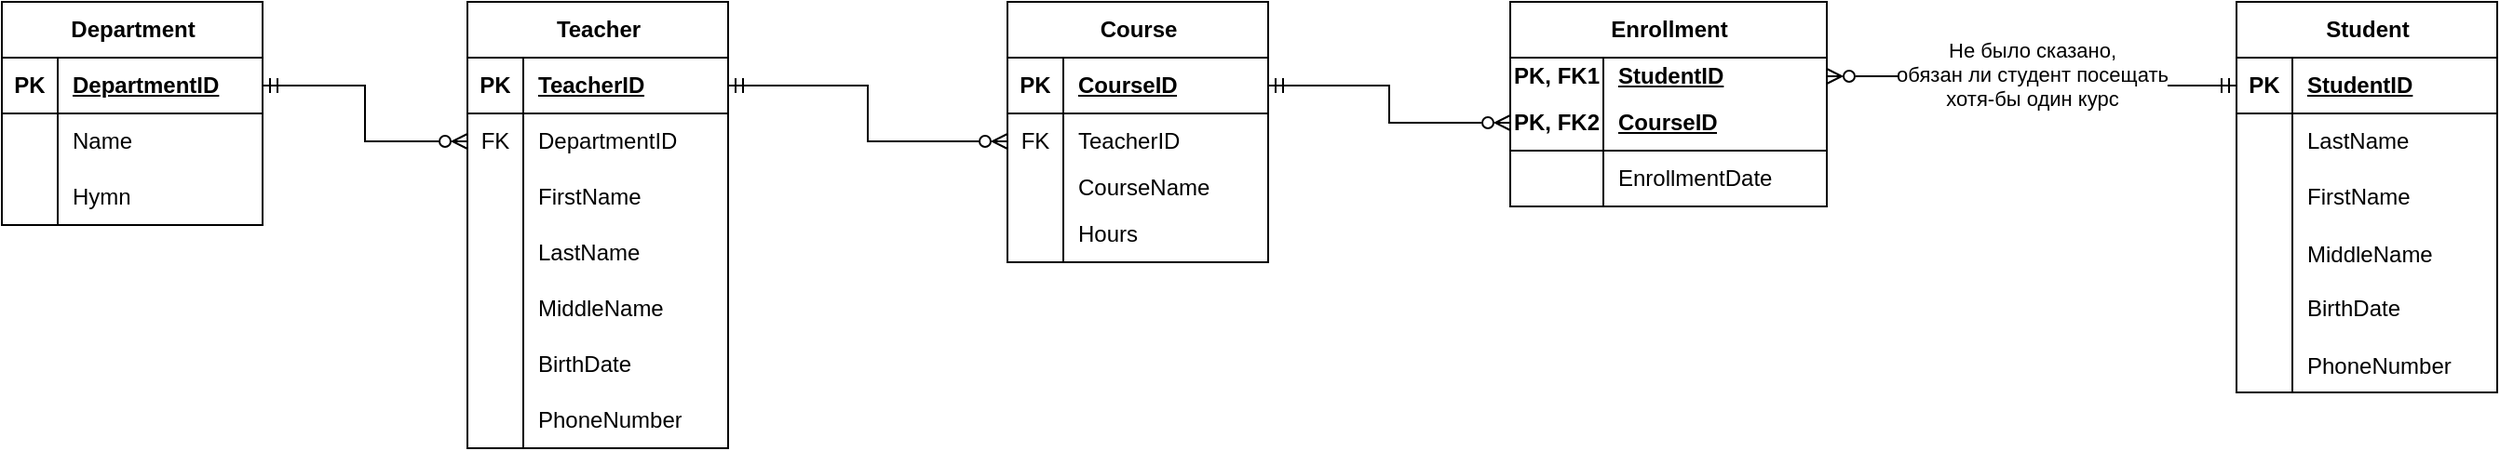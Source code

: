 <mxfile version="26.0.9" pages="3">
  <diagram name="subtask1" id="2ca16b54-16f6-2749-3443-fa8db7711227">
    <mxGraphModel dx="2449" dy="2706" grid="1" gridSize="10" guides="1" tooltips="1" connect="1" arrows="1" fold="1" page="1" pageScale="1" pageWidth="1100" pageHeight="850" background="none" math="0" shadow="0">
      <root>
        <mxCell id="0" />
        <mxCell id="1" parent="0" />
        <mxCell id="7BMjVw6U3XU47z3mkgA7-4" value="Department" style="shape=table;startSize=30;container=1;collapsible=1;childLayout=tableLayout;fixedRows=1;rowLines=0;fontStyle=1;align=center;resizeLast=1;html=1;" vertex="1" parent="1">
          <mxGeometry x="-170" y="30" width="140" height="120" as="geometry" />
        </mxCell>
        <mxCell id="7BMjVw6U3XU47z3mkgA7-5" value="" style="shape=tableRow;horizontal=0;startSize=0;swimlaneHead=0;swimlaneBody=0;fillColor=none;collapsible=0;dropTarget=0;points=[[0,0.5],[1,0.5]];portConstraint=eastwest;top=0;left=0;right=0;bottom=1;" vertex="1" parent="7BMjVw6U3XU47z3mkgA7-4">
          <mxGeometry y="30" width="140" height="30" as="geometry" />
        </mxCell>
        <mxCell id="7BMjVw6U3XU47z3mkgA7-6" value="PK" style="shape=partialRectangle;connectable=0;fillColor=none;top=0;left=0;bottom=0;right=0;fontStyle=1;overflow=hidden;whiteSpace=wrap;html=1;" vertex="1" parent="7BMjVw6U3XU47z3mkgA7-5">
          <mxGeometry width="30" height="30" as="geometry">
            <mxRectangle width="30" height="30" as="alternateBounds" />
          </mxGeometry>
        </mxCell>
        <mxCell id="7BMjVw6U3XU47z3mkgA7-7" value="DepartmentID" style="shape=partialRectangle;connectable=0;fillColor=none;top=0;left=0;bottom=0;right=0;align=left;spacingLeft=6;fontStyle=5;overflow=hidden;whiteSpace=wrap;html=1;" vertex="1" parent="7BMjVw6U3XU47z3mkgA7-5">
          <mxGeometry x="30" width="110" height="30" as="geometry">
            <mxRectangle width="110" height="30" as="alternateBounds" />
          </mxGeometry>
        </mxCell>
        <mxCell id="7BMjVw6U3XU47z3mkgA7-8" value="" style="shape=tableRow;horizontal=0;startSize=0;swimlaneHead=0;swimlaneBody=0;fillColor=none;collapsible=0;dropTarget=0;points=[[0,0.5],[1,0.5]];portConstraint=eastwest;top=0;left=0;right=0;bottom=0;" vertex="1" parent="7BMjVw6U3XU47z3mkgA7-4">
          <mxGeometry y="60" width="140" height="30" as="geometry" />
        </mxCell>
        <mxCell id="7BMjVw6U3XU47z3mkgA7-9" value="" style="shape=partialRectangle;connectable=0;fillColor=none;top=0;left=0;bottom=0;right=0;editable=1;overflow=hidden;whiteSpace=wrap;html=1;" vertex="1" parent="7BMjVw6U3XU47z3mkgA7-8">
          <mxGeometry width="30" height="30" as="geometry">
            <mxRectangle width="30" height="30" as="alternateBounds" />
          </mxGeometry>
        </mxCell>
        <mxCell id="7BMjVw6U3XU47z3mkgA7-10" value="Name" style="shape=partialRectangle;connectable=0;fillColor=none;top=0;left=0;bottom=0;right=0;align=left;spacingLeft=6;overflow=hidden;whiteSpace=wrap;html=1;" vertex="1" parent="7BMjVw6U3XU47z3mkgA7-8">
          <mxGeometry x="30" width="110" height="30" as="geometry">
            <mxRectangle width="110" height="30" as="alternateBounds" />
          </mxGeometry>
        </mxCell>
        <mxCell id="7BMjVw6U3XU47z3mkgA7-11" value="" style="shape=tableRow;horizontal=0;startSize=0;swimlaneHead=0;swimlaneBody=0;fillColor=none;collapsible=0;dropTarget=0;points=[[0,0.5],[1,0.5]];portConstraint=eastwest;top=0;left=0;right=0;bottom=0;" vertex="1" parent="7BMjVw6U3XU47z3mkgA7-4">
          <mxGeometry y="90" width="140" height="30" as="geometry" />
        </mxCell>
        <mxCell id="7BMjVw6U3XU47z3mkgA7-12" value="" style="shape=partialRectangle;connectable=0;fillColor=none;top=0;left=0;bottom=0;right=0;editable=1;overflow=hidden;whiteSpace=wrap;html=1;" vertex="1" parent="7BMjVw6U3XU47z3mkgA7-11">
          <mxGeometry width="30" height="30" as="geometry">
            <mxRectangle width="30" height="30" as="alternateBounds" />
          </mxGeometry>
        </mxCell>
        <mxCell id="7BMjVw6U3XU47z3mkgA7-13" value="Hymn" style="shape=partialRectangle;connectable=0;fillColor=none;top=0;left=0;bottom=0;right=0;align=left;spacingLeft=6;overflow=hidden;whiteSpace=wrap;html=1;" vertex="1" parent="7BMjVw6U3XU47z3mkgA7-11">
          <mxGeometry x="30" width="110" height="30" as="geometry">
            <mxRectangle width="110" height="30" as="alternateBounds" />
          </mxGeometry>
        </mxCell>
        <mxCell id="7BMjVw6U3XU47z3mkgA7-86" value="" style="edgeStyle=orthogonalEdgeStyle;rounded=0;orthogonalLoop=1;jettySize=auto;html=1;exitX=1;exitY=0.5;exitDx=0;exitDy=0;entryX=0;entryY=0.5;entryDx=0;entryDy=0;startArrow=ERmandOne;startFill=0;endArrow=ERzeroToMany;endFill=0;" edge="1" parent="1" source="7BMjVw6U3XU47z3mkgA7-29" target="7BMjVw6U3XU47z3mkgA7-68">
          <mxGeometry relative="1" as="geometry" />
        </mxCell>
        <mxCell id="7BMjVw6U3XU47z3mkgA7-28" value="Teacher" style="shape=table;startSize=30;container=1;collapsible=1;childLayout=tableLayout;fixedRows=1;rowLines=0;fontStyle=1;align=center;resizeLast=1;html=1;" vertex="1" parent="1">
          <mxGeometry x="80" y="30" width="140" height="240" as="geometry" />
        </mxCell>
        <mxCell id="7BMjVw6U3XU47z3mkgA7-29" value="" style="shape=tableRow;horizontal=0;startSize=0;swimlaneHead=0;swimlaneBody=0;fillColor=none;collapsible=0;dropTarget=0;points=[[0,0.5],[1,0.5]];portConstraint=eastwest;top=0;left=0;right=0;bottom=1;" vertex="1" parent="7BMjVw6U3XU47z3mkgA7-28">
          <mxGeometry y="30" width="140" height="30" as="geometry" />
        </mxCell>
        <mxCell id="7BMjVw6U3XU47z3mkgA7-30" value="PK" style="shape=partialRectangle;connectable=0;fillColor=none;top=0;left=0;bottom=0;right=0;fontStyle=1;overflow=hidden;whiteSpace=wrap;html=1;" vertex="1" parent="7BMjVw6U3XU47z3mkgA7-29">
          <mxGeometry width="30" height="30" as="geometry">
            <mxRectangle width="30" height="30" as="alternateBounds" />
          </mxGeometry>
        </mxCell>
        <mxCell id="7BMjVw6U3XU47z3mkgA7-31" value="TeacherID" style="shape=partialRectangle;connectable=0;fillColor=none;top=0;left=0;bottom=0;right=0;align=left;spacingLeft=6;fontStyle=5;overflow=hidden;whiteSpace=wrap;html=1;" vertex="1" parent="7BMjVw6U3XU47z3mkgA7-29">
          <mxGeometry x="30" width="110" height="30" as="geometry">
            <mxRectangle width="110" height="30" as="alternateBounds" />
          </mxGeometry>
        </mxCell>
        <mxCell id="7BMjVw6U3XU47z3mkgA7-45" style="shape=tableRow;horizontal=0;startSize=0;swimlaneHead=0;swimlaneBody=0;fillColor=none;collapsible=0;dropTarget=0;points=[[0,0.5],[1,0.5]];portConstraint=eastwest;top=0;left=0;right=0;bottom=0;" vertex="1" parent="7BMjVw6U3XU47z3mkgA7-28">
          <mxGeometry y="60" width="140" height="30" as="geometry" />
        </mxCell>
        <mxCell id="7BMjVw6U3XU47z3mkgA7-46" value="FK" style="shape=partialRectangle;connectable=0;fillColor=none;top=0;left=0;bottom=0;right=0;editable=1;overflow=hidden;whiteSpace=wrap;html=1;" vertex="1" parent="7BMjVw6U3XU47z3mkgA7-45">
          <mxGeometry width="30" height="30" as="geometry">
            <mxRectangle width="30" height="30" as="alternateBounds" />
          </mxGeometry>
        </mxCell>
        <mxCell id="7BMjVw6U3XU47z3mkgA7-47" value="DepartmentID" style="shape=partialRectangle;connectable=0;fillColor=none;top=0;left=0;bottom=0;right=0;align=left;spacingLeft=6;overflow=hidden;whiteSpace=wrap;html=1;" vertex="1" parent="7BMjVw6U3XU47z3mkgA7-45">
          <mxGeometry x="30" width="110" height="30" as="geometry">
            <mxRectangle width="110" height="30" as="alternateBounds" />
          </mxGeometry>
        </mxCell>
        <mxCell id="7BMjVw6U3XU47z3mkgA7-32" value="" style="shape=tableRow;horizontal=0;startSize=0;swimlaneHead=0;swimlaneBody=0;fillColor=none;collapsible=0;dropTarget=0;points=[[0,0.5],[1,0.5]];portConstraint=eastwest;top=0;left=0;right=0;bottom=0;" vertex="1" parent="7BMjVw6U3XU47z3mkgA7-28">
          <mxGeometry y="90" width="140" height="30" as="geometry" />
        </mxCell>
        <mxCell id="7BMjVw6U3XU47z3mkgA7-33" value="" style="shape=partialRectangle;connectable=0;fillColor=none;top=0;left=0;bottom=0;right=0;editable=1;overflow=hidden;whiteSpace=wrap;html=1;" vertex="1" parent="7BMjVw6U3XU47z3mkgA7-32">
          <mxGeometry width="30" height="30" as="geometry">
            <mxRectangle width="30" height="30" as="alternateBounds" />
          </mxGeometry>
        </mxCell>
        <mxCell id="7BMjVw6U3XU47z3mkgA7-34" value="FirstName" style="shape=partialRectangle;connectable=0;fillColor=none;top=0;left=0;bottom=0;right=0;align=left;spacingLeft=6;overflow=hidden;whiteSpace=wrap;html=1;" vertex="1" parent="7BMjVw6U3XU47z3mkgA7-32">
          <mxGeometry x="30" width="110" height="30" as="geometry">
            <mxRectangle width="110" height="30" as="alternateBounds" />
          </mxGeometry>
        </mxCell>
        <mxCell id="7BMjVw6U3XU47z3mkgA7-35" value="" style="shape=tableRow;horizontal=0;startSize=0;swimlaneHead=0;swimlaneBody=0;fillColor=none;collapsible=0;dropTarget=0;points=[[0,0.5],[1,0.5]];portConstraint=eastwest;top=0;left=0;right=0;bottom=0;" vertex="1" parent="7BMjVw6U3XU47z3mkgA7-28">
          <mxGeometry y="120" width="140" height="30" as="geometry" />
        </mxCell>
        <mxCell id="7BMjVw6U3XU47z3mkgA7-36" value="" style="shape=partialRectangle;connectable=0;fillColor=none;top=0;left=0;bottom=0;right=0;editable=1;overflow=hidden;whiteSpace=wrap;html=1;" vertex="1" parent="7BMjVw6U3XU47z3mkgA7-35">
          <mxGeometry width="30" height="30" as="geometry">
            <mxRectangle width="30" height="30" as="alternateBounds" />
          </mxGeometry>
        </mxCell>
        <mxCell id="7BMjVw6U3XU47z3mkgA7-37" value="LastName" style="shape=partialRectangle;connectable=0;fillColor=none;top=0;left=0;bottom=0;right=0;align=left;spacingLeft=6;overflow=hidden;whiteSpace=wrap;html=1;" vertex="1" parent="7BMjVw6U3XU47z3mkgA7-35">
          <mxGeometry x="30" width="110" height="30" as="geometry">
            <mxRectangle width="110" height="30" as="alternateBounds" />
          </mxGeometry>
        </mxCell>
        <mxCell id="7BMjVw6U3XU47z3mkgA7-48" style="shape=tableRow;horizontal=0;startSize=0;swimlaneHead=0;swimlaneBody=0;fillColor=none;collapsible=0;dropTarget=0;points=[[0,0.5],[1,0.5]];portConstraint=eastwest;top=0;left=0;right=0;bottom=0;" vertex="1" parent="7BMjVw6U3XU47z3mkgA7-28">
          <mxGeometry y="150" width="140" height="30" as="geometry" />
        </mxCell>
        <mxCell id="7BMjVw6U3XU47z3mkgA7-49" style="shape=partialRectangle;connectable=0;fillColor=none;top=0;left=0;bottom=0;right=0;editable=1;overflow=hidden;whiteSpace=wrap;html=1;" vertex="1" parent="7BMjVw6U3XU47z3mkgA7-48">
          <mxGeometry width="30" height="30" as="geometry">
            <mxRectangle width="30" height="30" as="alternateBounds" />
          </mxGeometry>
        </mxCell>
        <mxCell id="7BMjVw6U3XU47z3mkgA7-50" value="MiddleName" style="shape=partialRectangle;connectable=0;fillColor=none;top=0;left=0;bottom=0;right=0;align=left;spacingLeft=6;overflow=hidden;whiteSpace=wrap;html=1;" vertex="1" parent="7BMjVw6U3XU47z3mkgA7-48">
          <mxGeometry x="30" width="110" height="30" as="geometry">
            <mxRectangle width="110" height="30" as="alternateBounds" />
          </mxGeometry>
        </mxCell>
        <mxCell id="7BMjVw6U3XU47z3mkgA7-55" style="shape=tableRow;horizontal=0;startSize=0;swimlaneHead=0;swimlaneBody=0;fillColor=none;collapsible=0;dropTarget=0;points=[[0,0.5],[1,0.5]];portConstraint=eastwest;top=0;left=0;right=0;bottom=0;" vertex="1" parent="7BMjVw6U3XU47z3mkgA7-28">
          <mxGeometry y="180" width="140" height="30" as="geometry" />
        </mxCell>
        <mxCell id="7BMjVw6U3XU47z3mkgA7-56" style="shape=partialRectangle;connectable=0;fillColor=none;top=0;left=0;bottom=0;right=0;editable=1;overflow=hidden;whiteSpace=wrap;html=1;" vertex="1" parent="7BMjVw6U3XU47z3mkgA7-55">
          <mxGeometry width="30" height="30" as="geometry">
            <mxRectangle width="30" height="30" as="alternateBounds" />
          </mxGeometry>
        </mxCell>
        <mxCell id="7BMjVw6U3XU47z3mkgA7-57" value="BirthDate" style="shape=partialRectangle;connectable=0;fillColor=none;top=0;left=0;bottom=0;right=0;align=left;spacingLeft=6;overflow=hidden;whiteSpace=wrap;html=1;" vertex="1" parent="7BMjVw6U3XU47z3mkgA7-55">
          <mxGeometry x="30" width="110" height="30" as="geometry">
            <mxRectangle width="110" height="30" as="alternateBounds" />
          </mxGeometry>
        </mxCell>
        <mxCell id="7BMjVw6U3XU47z3mkgA7-58" style="shape=tableRow;horizontal=0;startSize=0;swimlaneHead=0;swimlaneBody=0;fillColor=none;collapsible=0;dropTarget=0;points=[[0,0.5],[1,0.5]];portConstraint=eastwest;top=0;left=0;right=0;bottom=0;" vertex="1" parent="7BMjVw6U3XU47z3mkgA7-28">
          <mxGeometry y="210" width="140" height="30" as="geometry" />
        </mxCell>
        <mxCell id="7BMjVw6U3XU47z3mkgA7-59" style="shape=partialRectangle;connectable=0;fillColor=none;top=0;left=0;bottom=0;right=0;editable=1;overflow=hidden;whiteSpace=wrap;html=1;" vertex="1" parent="7BMjVw6U3XU47z3mkgA7-58">
          <mxGeometry width="30" height="30" as="geometry">
            <mxRectangle width="30" height="30" as="alternateBounds" />
          </mxGeometry>
        </mxCell>
        <mxCell id="7BMjVw6U3XU47z3mkgA7-60" value="PhoneNumber" style="shape=partialRectangle;connectable=0;fillColor=none;top=0;left=0;bottom=0;right=0;align=left;spacingLeft=6;overflow=hidden;whiteSpace=wrap;html=1;" vertex="1" parent="7BMjVw6U3XU47z3mkgA7-58">
          <mxGeometry x="30" width="110" height="30" as="geometry">
            <mxRectangle width="110" height="30" as="alternateBounds" />
          </mxGeometry>
        </mxCell>
        <mxCell id="7BMjVw6U3XU47z3mkgA7-41" style="edgeStyle=orthogonalEdgeStyle;rounded=0;orthogonalLoop=1;jettySize=auto;html=1;exitX=1;exitY=0.5;exitDx=0;exitDy=0;entryX=0;entryY=0.5;entryDx=0;entryDy=0;startArrow=ERmandOne;startFill=0;endArrow=ERzeroToMany;endFill=0;" edge="1" parent="1" source="7BMjVw6U3XU47z3mkgA7-5" target="7BMjVw6U3XU47z3mkgA7-45">
          <mxGeometry relative="1" as="geometry" />
        </mxCell>
        <mxCell id="7BMjVw6U3XU47z3mkgA7-64" value="Course" style="shape=table;startSize=30;container=1;collapsible=1;childLayout=tableLayout;fixedRows=1;rowLines=0;fontStyle=1;align=center;resizeLast=1;html=1;" vertex="1" parent="1">
          <mxGeometry x="370" y="30" width="140" height="140" as="geometry" />
        </mxCell>
        <mxCell id="7BMjVw6U3XU47z3mkgA7-65" value="" style="shape=tableRow;horizontal=0;startSize=0;swimlaneHead=0;swimlaneBody=0;fillColor=none;collapsible=0;dropTarget=0;points=[[0,0.5],[1,0.5]];portConstraint=eastwest;top=0;left=0;right=0;bottom=1;" vertex="1" parent="7BMjVw6U3XU47z3mkgA7-64">
          <mxGeometry y="30" width="140" height="30" as="geometry" />
        </mxCell>
        <mxCell id="7BMjVw6U3XU47z3mkgA7-66" value="PK" style="shape=partialRectangle;connectable=0;fillColor=none;top=0;left=0;bottom=0;right=0;fontStyle=1;overflow=hidden;whiteSpace=wrap;html=1;" vertex="1" parent="7BMjVw6U3XU47z3mkgA7-65">
          <mxGeometry width="30" height="30" as="geometry">
            <mxRectangle width="30" height="30" as="alternateBounds" />
          </mxGeometry>
        </mxCell>
        <mxCell id="7BMjVw6U3XU47z3mkgA7-67" value="CourseID" style="shape=partialRectangle;connectable=0;fillColor=none;top=0;left=0;bottom=0;right=0;align=left;spacingLeft=6;fontStyle=5;overflow=hidden;whiteSpace=wrap;html=1;" vertex="1" parent="7BMjVw6U3XU47z3mkgA7-65">
          <mxGeometry x="30" width="110" height="30" as="geometry">
            <mxRectangle width="110" height="30" as="alternateBounds" />
          </mxGeometry>
        </mxCell>
        <mxCell id="7BMjVw6U3XU47z3mkgA7-68" style="shape=tableRow;horizontal=0;startSize=0;swimlaneHead=0;swimlaneBody=0;fillColor=none;collapsible=0;dropTarget=0;points=[[0,0.5],[1,0.5]];portConstraint=eastwest;top=0;left=0;right=0;bottom=0;" vertex="1" parent="7BMjVw6U3XU47z3mkgA7-64">
          <mxGeometry y="60" width="140" height="30" as="geometry" />
        </mxCell>
        <mxCell id="7BMjVw6U3XU47z3mkgA7-69" value="FK" style="shape=partialRectangle;connectable=0;fillColor=none;top=0;left=0;bottom=0;right=0;editable=1;overflow=hidden;whiteSpace=wrap;html=1;" vertex="1" parent="7BMjVw6U3XU47z3mkgA7-68">
          <mxGeometry width="30" height="30" as="geometry">
            <mxRectangle width="30" height="30" as="alternateBounds" />
          </mxGeometry>
        </mxCell>
        <mxCell id="7BMjVw6U3XU47z3mkgA7-70" value="TeacherID" style="shape=partialRectangle;connectable=0;fillColor=none;top=0;left=0;bottom=0;right=0;align=left;spacingLeft=6;overflow=hidden;whiteSpace=wrap;html=1;" vertex="1" parent="7BMjVw6U3XU47z3mkgA7-68">
          <mxGeometry x="30" width="110" height="30" as="geometry">
            <mxRectangle width="110" height="30" as="alternateBounds" />
          </mxGeometry>
        </mxCell>
        <mxCell id="7BMjVw6U3XU47z3mkgA7-71" value="" style="shape=tableRow;horizontal=0;startSize=0;swimlaneHead=0;swimlaneBody=0;fillColor=none;collapsible=0;dropTarget=0;points=[[0,0.5],[1,0.5]];portConstraint=eastwest;top=0;left=0;right=0;bottom=0;" vertex="1" parent="7BMjVw6U3XU47z3mkgA7-64">
          <mxGeometry y="90" width="140" height="20" as="geometry" />
        </mxCell>
        <mxCell id="7BMjVw6U3XU47z3mkgA7-72" value="" style="shape=partialRectangle;connectable=0;fillColor=none;top=0;left=0;bottom=0;right=0;editable=1;overflow=hidden;whiteSpace=wrap;html=1;" vertex="1" parent="7BMjVw6U3XU47z3mkgA7-71">
          <mxGeometry width="30" height="20" as="geometry">
            <mxRectangle width="30" height="20" as="alternateBounds" />
          </mxGeometry>
        </mxCell>
        <mxCell id="7BMjVw6U3XU47z3mkgA7-73" value="CourseName" style="shape=partialRectangle;connectable=0;fillColor=none;top=0;left=0;bottom=0;right=0;align=left;spacingLeft=6;overflow=hidden;whiteSpace=wrap;html=1;" vertex="1" parent="7BMjVw6U3XU47z3mkgA7-71">
          <mxGeometry x="30" width="110" height="20" as="geometry">
            <mxRectangle width="110" height="20" as="alternateBounds" />
          </mxGeometry>
        </mxCell>
        <mxCell id="7BMjVw6U3XU47z3mkgA7-74" value="" style="shape=tableRow;horizontal=0;startSize=0;swimlaneHead=0;swimlaneBody=0;fillColor=none;collapsible=0;dropTarget=0;points=[[0,0.5],[1,0.5]];portConstraint=eastwest;top=0;left=0;right=0;bottom=0;" vertex="1" parent="7BMjVw6U3XU47z3mkgA7-64">
          <mxGeometry y="110" width="140" height="30" as="geometry" />
        </mxCell>
        <mxCell id="7BMjVw6U3XU47z3mkgA7-75" value="" style="shape=partialRectangle;connectable=0;fillColor=none;top=0;left=0;bottom=0;right=0;editable=1;overflow=hidden;whiteSpace=wrap;html=1;" vertex="1" parent="7BMjVw6U3XU47z3mkgA7-74">
          <mxGeometry width="30" height="30" as="geometry">
            <mxRectangle width="30" height="30" as="alternateBounds" />
          </mxGeometry>
        </mxCell>
        <mxCell id="7BMjVw6U3XU47z3mkgA7-76" value="Hours" style="shape=partialRectangle;connectable=0;fillColor=none;top=0;left=0;bottom=0;right=0;align=left;spacingLeft=6;overflow=hidden;whiteSpace=wrap;html=1;" vertex="1" parent="7BMjVw6U3XU47z3mkgA7-74">
          <mxGeometry x="30" width="110" height="30" as="geometry">
            <mxRectangle width="110" height="30" as="alternateBounds" />
          </mxGeometry>
        </mxCell>
        <mxCell id="7BMjVw6U3XU47z3mkgA7-87" value="Enrollment" style="shape=table;startSize=30;container=1;collapsible=1;childLayout=tableLayout;fixedRows=1;rowLines=0;fontStyle=1;align=center;resizeLast=1;html=1;" vertex="1" parent="1">
          <mxGeometry x="640" y="30" width="170" height="110" as="geometry">
            <mxRectangle x="680" y="30" width="100" height="30" as="alternateBounds" />
          </mxGeometry>
        </mxCell>
        <mxCell id="7BMjVw6U3XU47z3mkgA7-94" value="" style="shape=tableRow;horizontal=0;startSize=0;swimlaneHead=0;swimlaneBody=0;fillColor=none;collapsible=0;dropTarget=0;points=[[0,0.5],[1,0.5]];portConstraint=eastwest;top=0;left=0;right=0;bottom=0;" vertex="1" parent="7BMjVw6U3XU47z3mkgA7-87">
          <mxGeometry y="30" width="170" height="20" as="geometry" />
        </mxCell>
        <mxCell id="7BMjVw6U3XU47z3mkgA7-95" value="&lt;b&gt;PK, FK1&lt;/b&gt;" style="shape=partialRectangle;connectable=0;fillColor=none;top=0;left=0;bottom=0;right=0;editable=1;overflow=hidden;whiteSpace=wrap;html=1;" vertex="1" parent="7BMjVw6U3XU47z3mkgA7-94">
          <mxGeometry width="50" height="20" as="geometry">
            <mxRectangle width="50" height="20" as="alternateBounds" />
          </mxGeometry>
        </mxCell>
        <mxCell id="7BMjVw6U3XU47z3mkgA7-96" value="&lt;b&gt;&lt;u&gt;StudentID&lt;/u&gt;&lt;/b&gt;" style="shape=partialRectangle;connectable=0;fillColor=none;top=0;left=0;bottom=0;right=0;align=left;spacingLeft=6;overflow=hidden;whiteSpace=wrap;html=1;" vertex="1" parent="7BMjVw6U3XU47z3mkgA7-94">
          <mxGeometry x="50" width="120" height="20" as="geometry">
            <mxRectangle width="120" height="20" as="alternateBounds" />
          </mxGeometry>
        </mxCell>
        <mxCell id="7BMjVw6U3XU47z3mkgA7-88" value="" style="shape=tableRow;horizontal=0;startSize=0;swimlaneHead=0;swimlaneBody=0;fillColor=none;collapsible=0;dropTarget=0;points=[[0,0.5],[1,0.5]];portConstraint=eastwest;top=0;left=0;right=0;bottom=1;" vertex="1" parent="7BMjVw6U3XU47z3mkgA7-87">
          <mxGeometry y="50" width="170" height="30" as="geometry" />
        </mxCell>
        <mxCell id="7BMjVw6U3XU47z3mkgA7-89" value="PK, FK2" style="shape=partialRectangle;connectable=0;fillColor=none;top=0;left=0;bottom=0;right=0;fontStyle=1;overflow=hidden;whiteSpace=wrap;html=1;" vertex="1" parent="7BMjVw6U3XU47z3mkgA7-88">
          <mxGeometry width="50" height="30" as="geometry">
            <mxRectangle width="50" height="30" as="alternateBounds" />
          </mxGeometry>
        </mxCell>
        <mxCell id="7BMjVw6U3XU47z3mkgA7-90" value="CourseID" style="shape=partialRectangle;connectable=0;fillColor=none;top=0;left=0;bottom=0;right=0;align=left;spacingLeft=6;fontStyle=5;overflow=hidden;whiteSpace=wrap;html=1;" vertex="1" parent="7BMjVw6U3XU47z3mkgA7-88">
          <mxGeometry x="50" width="120" height="30" as="geometry">
            <mxRectangle width="120" height="30" as="alternateBounds" />
          </mxGeometry>
        </mxCell>
        <mxCell id="7BMjVw6U3XU47z3mkgA7-91" style="shape=tableRow;horizontal=0;startSize=0;swimlaneHead=0;swimlaneBody=0;fillColor=none;collapsible=0;dropTarget=0;points=[[0,0.5],[1,0.5]];portConstraint=eastwest;top=0;left=0;right=0;bottom=0;" vertex="1" parent="7BMjVw6U3XU47z3mkgA7-87">
          <mxGeometry y="80" width="170" height="30" as="geometry" />
        </mxCell>
        <mxCell id="7BMjVw6U3XU47z3mkgA7-92" value="" style="shape=partialRectangle;connectable=0;fillColor=none;top=0;left=0;bottom=0;right=0;editable=1;overflow=hidden;whiteSpace=wrap;html=1;" vertex="1" parent="7BMjVw6U3XU47z3mkgA7-91">
          <mxGeometry width="50" height="30" as="geometry">
            <mxRectangle width="50" height="30" as="alternateBounds" />
          </mxGeometry>
        </mxCell>
        <mxCell id="7BMjVw6U3XU47z3mkgA7-93" value="EnrollmentDate" style="shape=partialRectangle;connectable=0;fillColor=none;top=0;left=0;bottom=0;right=0;align=left;spacingLeft=6;overflow=hidden;whiteSpace=wrap;html=1;" vertex="1" parent="7BMjVw6U3XU47z3mkgA7-91">
          <mxGeometry x="50" width="120" height="30" as="geometry">
            <mxRectangle width="120" height="30" as="alternateBounds" />
          </mxGeometry>
        </mxCell>
        <mxCell id="7BMjVw6U3XU47z3mkgA7-108" style="edgeStyle=orthogonalEdgeStyle;rounded=0;orthogonalLoop=1;jettySize=auto;html=1;exitX=1;exitY=0.5;exitDx=0;exitDy=0;entryX=0;entryY=0.5;entryDx=0;entryDy=0;startArrow=ERmandOne;startFill=0;endArrow=ERzeroToMany;endFill=0;" edge="1" parent="1" source="7BMjVw6U3XU47z3mkgA7-65" target="7BMjVw6U3XU47z3mkgA7-88">
          <mxGeometry relative="1" as="geometry" />
        </mxCell>
        <mxCell id="7BMjVw6U3XU47z3mkgA7-120" value="Student" style="shape=table;startSize=30;container=1;collapsible=1;childLayout=tableLayout;fixedRows=1;rowLines=0;fontStyle=1;align=center;resizeLast=1;html=1;" vertex="1" parent="1">
          <mxGeometry x="1030" y="30" width="140" height="210" as="geometry">
            <mxRectangle x="210" y="120" width="70" height="30" as="alternateBounds" />
          </mxGeometry>
        </mxCell>
        <mxCell id="7BMjVw6U3XU47z3mkgA7-121" value="" style="shape=tableRow;horizontal=0;startSize=0;swimlaneHead=0;swimlaneBody=0;fillColor=none;collapsible=0;dropTarget=0;points=[[0,0.5],[1,0.5]];portConstraint=eastwest;top=0;left=0;right=0;bottom=1;" vertex="1" parent="7BMjVw6U3XU47z3mkgA7-120">
          <mxGeometry y="30" width="140" height="30" as="geometry" />
        </mxCell>
        <mxCell id="7BMjVw6U3XU47z3mkgA7-122" value="PK" style="shape=partialRectangle;connectable=0;fillColor=none;top=0;left=0;bottom=0;right=0;fontStyle=1;overflow=hidden;whiteSpace=wrap;html=1;" vertex="1" parent="7BMjVw6U3XU47z3mkgA7-121">
          <mxGeometry width="30" height="30" as="geometry">
            <mxRectangle width="30" height="30" as="alternateBounds" />
          </mxGeometry>
        </mxCell>
        <mxCell id="7BMjVw6U3XU47z3mkgA7-123" value="StudentID" style="shape=partialRectangle;connectable=0;fillColor=none;top=0;left=0;bottom=0;right=0;align=left;spacingLeft=6;fontStyle=5;overflow=hidden;whiteSpace=wrap;html=1;" vertex="1" parent="7BMjVw6U3XU47z3mkgA7-121">
          <mxGeometry x="30" width="110" height="30" as="geometry">
            <mxRectangle width="110" height="30" as="alternateBounds" />
          </mxGeometry>
        </mxCell>
        <mxCell id="7BMjVw6U3XU47z3mkgA7-124" value="" style="shape=tableRow;horizontal=0;startSize=0;swimlaneHead=0;swimlaneBody=0;fillColor=none;collapsible=0;dropTarget=0;points=[[0,0.5],[1,0.5]];portConstraint=eastwest;top=0;left=0;right=0;bottom=0;" vertex="1" parent="7BMjVw6U3XU47z3mkgA7-120">
          <mxGeometry y="60" width="140" height="30" as="geometry" />
        </mxCell>
        <mxCell id="7BMjVw6U3XU47z3mkgA7-125" value="" style="shape=partialRectangle;connectable=0;fillColor=none;top=0;left=0;bottom=0;right=0;editable=1;overflow=hidden;whiteSpace=wrap;html=1;" vertex="1" parent="7BMjVw6U3XU47z3mkgA7-124">
          <mxGeometry width="30" height="30" as="geometry">
            <mxRectangle width="30" height="30" as="alternateBounds" />
          </mxGeometry>
        </mxCell>
        <mxCell id="7BMjVw6U3XU47z3mkgA7-126" value="LastName" style="shape=partialRectangle;connectable=0;fillColor=none;top=0;left=0;bottom=0;right=0;align=left;spacingLeft=6;overflow=hidden;whiteSpace=wrap;html=1;" vertex="1" parent="7BMjVw6U3XU47z3mkgA7-124">
          <mxGeometry x="30" width="110" height="30" as="geometry">
            <mxRectangle width="110" height="30" as="alternateBounds" />
          </mxGeometry>
        </mxCell>
        <mxCell id="7BMjVw6U3XU47z3mkgA7-127" value="" style="shape=tableRow;horizontal=0;startSize=0;swimlaneHead=0;swimlaneBody=0;fillColor=none;collapsible=0;dropTarget=0;points=[[0,0.5],[1,0.5]];portConstraint=eastwest;top=0;left=0;right=0;bottom=0;" vertex="1" parent="7BMjVw6U3XU47z3mkgA7-120">
          <mxGeometry y="90" width="140" height="30" as="geometry" />
        </mxCell>
        <mxCell id="7BMjVw6U3XU47z3mkgA7-128" value="" style="shape=partialRectangle;connectable=0;fillColor=none;top=0;left=0;bottom=0;right=0;editable=1;overflow=hidden;whiteSpace=wrap;html=1;" vertex="1" parent="7BMjVw6U3XU47z3mkgA7-127">
          <mxGeometry width="30" height="30" as="geometry">
            <mxRectangle width="30" height="30" as="alternateBounds" />
          </mxGeometry>
        </mxCell>
        <mxCell id="7BMjVw6U3XU47z3mkgA7-129" value="FirstName" style="shape=partialRectangle;connectable=0;fillColor=none;top=0;left=0;bottom=0;right=0;align=left;spacingLeft=6;overflow=hidden;whiteSpace=wrap;html=1;" vertex="1" parent="7BMjVw6U3XU47z3mkgA7-127">
          <mxGeometry x="30" width="110" height="30" as="geometry">
            <mxRectangle width="110" height="30" as="alternateBounds" />
          </mxGeometry>
        </mxCell>
        <mxCell id="7BMjVw6U3XU47z3mkgA7-130" value="" style="shape=tableRow;horizontal=0;startSize=0;swimlaneHead=0;swimlaneBody=0;fillColor=none;collapsible=0;dropTarget=0;points=[[0,0.5],[1,0.5]];portConstraint=eastwest;top=0;left=0;right=0;bottom=0;" vertex="1" parent="7BMjVw6U3XU47z3mkgA7-120">
          <mxGeometry y="120" width="140" height="30" as="geometry" />
        </mxCell>
        <mxCell id="7BMjVw6U3XU47z3mkgA7-131" value="" style="shape=partialRectangle;connectable=0;fillColor=none;top=0;left=0;bottom=0;right=0;editable=1;overflow=hidden;" vertex="1" parent="7BMjVw6U3XU47z3mkgA7-130">
          <mxGeometry width="30" height="30" as="geometry">
            <mxRectangle width="30" height="30" as="alternateBounds" />
          </mxGeometry>
        </mxCell>
        <mxCell id="7BMjVw6U3XU47z3mkgA7-132" value="MiddleName" style="shape=partialRectangle;connectable=0;fillColor=none;top=0;left=0;bottom=0;right=0;align=left;spacingLeft=6;overflow=hidden;" vertex="1" parent="7BMjVw6U3XU47z3mkgA7-130">
          <mxGeometry x="30" width="110" height="30" as="geometry">
            <mxRectangle width="110" height="30" as="alternateBounds" />
          </mxGeometry>
        </mxCell>
        <mxCell id="7BMjVw6U3XU47z3mkgA7-133" value="" style="shape=tableRow;horizontal=0;startSize=0;swimlaneHead=0;swimlaneBody=0;fillColor=none;collapsible=0;dropTarget=0;points=[[0,0.5],[1,0.5]];portConstraint=eastwest;top=0;left=0;right=0;bottom=0;" vertex="1" parent="7BMjVw6U3XU47z3mkgA7-120">
          <mxGeometry y="150" width="140" height="30" as="geometry" />
        </mxCell>
        <mxCell id="7BMjVw6U3XU47z3mkgA7-134" value="" style="shape=partialRectangle;connectable=0;fillColor=none;top=0;left=0;bottom=0;right=0;editable=1;overflow=hidden;whiteSpace=wrap;html=1;" vertex="1" parent="7BMjVw6U3XU47z3mkgA7-133">
          <mxGeometry width="30" height="30" as="geometry">
            <mxRectangle width="30" height="30" as="alternateBounds" />
          </mxGeometry>
        </mxCell>
        <mxCell id="7BMjVw6U3XU47z3mkgA7-135" value="BirthDate" style="shape=partialRectangle;connectable=0;fillColor=none;top=0;left=0;bottom=0;right=0;align=left;spacingLeft=6;overflow=hidden;whiteSpace=wrap;html=1;" vertex="1" parent="7BMjVw6U3XU47z3mkgA7-133">
          <mxGeometry x="30" width="110" height="30" as="geometry">
            <mxRectangle width="110" height="30" as="alternateBounds" />
          </mxGeometry>
        </mxCell>
        <mxCell id="7BMjVw6U3XU47z3mkgA7-136" value="" style="shape=tableRow;horizontal=0;startSize=0;swimlaneHead=0;swimlaneBody=0;fillColor=none;collapsible=0;dropTarget=0;points=[[0,0.5],[1,0.5]];portConstraint=eastwest;top=0;left=0;right=0;bottom=0;" vertex="1" parent="7BMjVw6U3XU47z3mkgA7-120">
          <mxGeometry y="180" width="140" height="30" as="geometry" />
        </mxCell>
        <mxCell id="7BMjVw6U3XU47z3mkgA7-137" value="" style="shape=partialRectangle;connectable=0;fillColor=none;top=0;left=0;bottom=0;right=0;editable=1;overflow=hidden;" vertex="1" parent="7BMjVw6U3XU47z3mkgA7-136">
          <mxGeometry width="30" height="30" as="geometry">
            <mxRectangle width="30" height="30" as="alternateBounds" />
          </mxGeometry>
        </mxCell>
        <mxCell id="7BMjVw6U3XU47z3mkgA7-138" value="PhoneNumber" style="shape=partialRectangle;connectable=0;fillColor=none;top=0;left=0;bottom=0;right=0;align=left;spacingLeft=6;overflow=hidden;" vertex="1" parent="7BMjVw6U3XU47z3mkgA7-136">
          <mxGeometry x="30" width="110" height="30" as="geometry">
            <mxRectangle width="110" height="30" as="alternateBounds" />
          </mxGeometry>
        </mxCell>
        <mxCell id="7BMjVw6U3XU47z3mkgA7-139" style="edgeStyle=orthogonalEdgeStyle;rounded=0;orthogonalLoop=1;jettySize=auto;html=1;exitX=0;exitY=0.5;exitDx=0;exitDy=0;entryX=1;entryY=0.5;entryDx=0;entryDy=0;startArrow=ERmandOne;startFill=0;endArrow=ERzeroToMany;endFill=0;" edge="1" parent="1" source="7BMjVw6U3XU47z3mkgA7-121" target="7BMjVw6U3XU47z3mkgA7-94">
          <mxGeometry relative="1" as="geometry" />
        </mxCell>
        <mxCell id="7BMjVw6U3XU47z3mkgA7-140" value="Не было сказано,&lt;br&gt;обязан ли студент посещать&lt;br&gt;хотя-бы один курс" style="edgeLabel;html=1;align=center;verticalAlign=middle;resizable=0;points=[];" vertex="1" connectable="0" parent="7BMjVw6U3XU47z3mkgA7-139">
          <mxGeometry x="0.047" y="-3" relative="1" as="geometry">
            <mxPoint x="3" y="2" as="offset" />
          </mxGeometry>
        </mxCell>
      </root>
    </mxGraphModel>
  </diagram>
  <diagram id="KJ9BhmUw96hAOQlf2Ke4" name="subtask2">
    <mxGraphModel dx="1052" dy="451" grid="1" gridSize="10" guides="1" tooltips="1" connect="1" arrows="1" fold="1" page="1" pageScale="1" pageWidth="827" pageHeight="1169" math="0" shadow="0">
      <root>
        <mxCell id="0" />
        <mxCell id="1" parent="0" />
        <mxCell id="Nywx_sTRrN0ETEYU_v_w-1" value="Department" style="shape=table;startSize=30;container=1;collapsible=1;childLayout=tableLayout;fixedRows=1;rowLines=0;fontStyle=1;align=center;resizeLast=1;html=1;" vertex="1" parent="1">
          <mxGeometry x="-170" y="30" width="140" height="120" as="geometry" />
        </mxCell>
        <mxCell id="Nywx_sTRrN0ETEYU_v_w-2" value="" style="shape=tableRow;horizontal=0;startSize=0;swimlaneHead=0;swimlaneBody=0;fillColor=none;collapsible=0;dropTarget=0;points=[[0,0.5],[1,0.5]];portConstraint=eastwest;top=0;left=0;right=0;bottom=1;" vertex="1" parent="Nywx_sTRrN0ETEYU_v_w-1">
          <mxGeometry y="30" width="140" height="30" as="geometry" />
        </mxCell>
        <mxCell id="Nywx_sTRrN0ETEYU_v_w-3" value="PK" style="shape=partialRectangle;connectable=0;fillColor=none;top=0;left=0;bottom=0;right=0;fontStyle=1;overflow=hidden;whiteSpace=wrap;html=1;" vertex="1" parent="Nywx_sTRrN0ETEYU_v_w-2">
          <mxGeometry width="30" height="30" as="geometry">
            <mxRectangle width="30" height="30" as="alternateBounds" />
          </mxGeometry>
        </mxCell>
        <mxCell id="Nywx_sTRrN0ETEYU_v_w-4" value="DepartmentID" style="shape=partialRectangle;connectable=0;fillColor=none;top=0;left=0;bottom=0;right=0;align=left;spacingLeft=6;fontStyle=5;overflow=hidden;whiteSpace=wrap;html=1;" vertex="1" parent="Nywx_sTRrN0ETEYU_v_w-2">
          <mxGeometry x="30" width="110" height="30" as="geometry">
            <mxRectangle width="110" height="30" as="alternateBounds" />
          </mxGeometry>
        </mxCell>
        <mxCell id="Nywx_sTRrN0ETEYU_v_w-5" value="" style="shape=tableRow;horizontal=0;startSize=0;swimlaneHead=0;swimlaneBody=0;fillColor=none;collapsible=0;dropTarget=0;points=[[0,0.5],[1,0.5]];portConstraint=eastwest;top=0;left=0;right=0;bottom=0;" vertex="1" parent="Nywx_sTRrN0ETEYU_v_w-1">
          <mxGeometry y="60" width="140" height="30" as="geometry" />
        </mxCell>
        <mxCell id="Nywx_sTRrN0ETEYU_v_w-6" value="" style="shape=partialRectangle;connectable=0;fillColor=none;top=0;left=0;bottom=0;right=0;editable=1;overflow=hidden;whiteSpace=wrap;html=1;" vertex="1" parent="Nywx_sTRrN0ETEYU_v_w-5">
          <mxGeometry width="30" height="30" as="geometry">
            <mxRectangle width="30" height="30" as="alternateBounds" />
          </mxGeometry>
        </mxCell>
        <mxCell id="Nywx_sTRrN0ETEYU_v_w-7" value="Name" style="shape=partialRectangle;connectable=0;fillColor=none;top=0;left=0;bottom=0;right=0;align=left;spacingLeft=6;overflow=hidden;whiteSpace=wrap;html=1;" vertex="1" parent="Nywx_sTRrN0ETEYU_v_w-5">
          <mxGeometry x="30" width="110" height="30" as="geometry">
            <mxRectangle width="110" height="30" as="alternateBounds" />
          </mxGeometry>
        </mxCell>
        <mxCell id="Nywx_sTRrN0ETEYU_v_w-8" value="" style="shape=tableRow;horizontal=0;startSize=0;swimlaneHead=0;swimlaneBody=0;fillColor=none;collapsible=0;dropTarget=0;points=[[0,0.5],[1,0.5]];portConstraint=eastwest;top=0;left=0;right=0;bottom=0;" vertex="1" parent="Nywx_sTRrN0ETEYU_v_w-1">
          <mxGeometry y="90" width="140" height="30" as="geometry" />
        </mxCell>
        <mxCell id="Nywx_sTRrN0ETEYU_v_w-9" value="" style="shape=partialRectangle;connectable=0;fillColor=none;top=0;left=0;bottom=0;right=0;editable=1;overflow=hidden;whiteSpace=wrap;html=1;" vertex="1" parent="Nywx_sTRrN0ETEYU_v_w-8">
          <mxGeometry width="30" height="30" as="geometry">
            <mxRectangle width="30" height="30" as="alternateBounds" />
          </mxGeometry>
        </mxCell>
        <mxCell id="Nywx_sTRrN0ETEYU_v_w-10" value="Hymn" style="shape=partialRectangle;connectable=0;fillColor=none;top=0;left=0;bottom=0;right=0;align=left;spacingLeft=6;overflow=hidden;whiteSpace=wrap;html=1;" vertex="1" parent="Nywx_sTRrN0ETEYU_v_w-8">
          <mxGeometry x="30" width="110" height="30" as="geometry">
            <mxRectangle width="110" height="30" as="alternateBounds" />
          </mxGeometry>
        </mxCell>
        <mxCell id="Nywx_sTRrN0ETEYU_v_w-11" value="" style="edgeStyle=orthogonalEdgeStyle;rounded=0;orthogonalLoop=1;jettySize=auto;html=1;exitX=1;exitY=0.5;exitDx=0;exitDy=0;entryX=0;entryY=0.5;entryDx=0;entryDy=0;startArrow=ERmandOne;startFill=0;endArrow=ERzeroToMany;endFill=0;" edge="1" parent="1" source="Nywx_sTRrN0ETEYU_v_w-13" target="Nywx_sTRrN0ETEYU_v_w-39">
          <mxGeometry relative="1" as="geometry" />
        </mxCell>
        <mxCell id="Nywx_sTRrN0ETEYU_v_w-12" value="Teacher" style="shape=table;startSize=30;container=1;collapsible=1;childLayout=tableLayout;fixedRows=1;rowLines=0;fontStyle=1;align=center;resizeLast=1;html=1;" vertex="1" parent="1">
          <mxGeometry x="80" y="30" width="140" height="240" as="geometry" />
        </mxCell>
        <mxCell id="Nywx_sTRrN0ETEYU_v_w-13" value="" style="shape=tableRow;horizontal=0;startSize=0;swimlaneHead=0;swimlaneBody=0;fillColor=none;collapsible=0;dropTarget=0;points=[[0,0.5],[1,0.5]];portConstraint=eastwest;top=0;left=0;right=0;bottom=1;" vertex="1" parent="Nywx_sTRrN0ETEYU_v_w-12">
          <mxGeometry y="30" width="140" height="30" as="geometry" />
        </mxCell>
        <mxCell id="Nywx_sTRrN0ETEYU_v_w-14" value="PK" style="shape=partialRectangle;connectable=0;fillColor=none;top=0;left=0;bottom=0;right=0;fontStyle=1;overflow=hidden;whiteSpace=wrap;html=1;" vertex="1" parent="Nywx_sTRrN0ETEYU_v_w-13">
          <mxGeometry width="30" height="30" as="geometry">
            <mxRectangle width="30" height="30" as="alternateBounds" />
          </mxGeometry>
        </mxCell>
        <mxCell id="Nywx_sTRrN0ETEYU_v_w-15" value="TeacherID" style="shape=partialRectangle;connectable=0;fillColor=none;top=0;left=0;bottom=0;right=0;align=left;spacingLeft=6;fontStyle=5;overflow=hidden;whiteSpace=wrap;html=1;" vertex="1" parent="Nywx_sTRrN0ETEYU_v_w-13">
          <mxGeometry x="30" width="110" height="30" as="geometry">
            <mxRectangle width="110" height="30" as="alternateBounds" />
          </mxGeometry>
        </mxCell>
        <mxCell id="Nywx_sTRrN0ETEYU_v_w-16" style="shape=tableRow;horizontal=0;startSize=0;swimlaneHead=0;swimlaneBody=0;fillColor=none;collapsible=0;dropTarget=0;points=[[0,0.5],[1,0.5]];portConstraint=eastwest;top=0;left=0;right=0;bottom=0;" vertex="1" parent="Nywx_sTRrN0ETEYU_v_w-12">
          <mxGeometry y="60" width="140" height="30" as="geometry" />
        </mxCell>
        <mxCell id="Nywx_sTRrN0ETEYU_v_w-17" value="FK" style="shape=partialRectangle;connectable=0;fillColor=none;top=0;left=0;bottom=0;right=0;editable=1;overflow=hidden;whiteSpace=wrap;html=1;" vertex="1" parent="Nywx_sTRrN0ETEYU_v_w-16">
          <mxGeometry width="30" height="30" as="geometry">
            <mxRectangle width="30" height="30" as="alternateBounds" />
          </mxGeometry>
        </mxCell>
        <mxCell id="Nywx_sTRrN0ETEYU_v_w-18" value="DepartmentID" style="shape=partialRectangle;connectable=0;fillColor=none;top=0;left=0;bottom=0;right=0;align=left;spacingLeft=6;overflow=hidden;whiteSpace=wrap;html=1;" vertex="1" parent="Nywx_sTRrN0ETEYU_v_w-16">
          <mxGeometry x="30" width="110" height="30" as="geometry">
            <mxRectangle width="110" height="30" as="alternateBounds" />
          </mxGeometry>
        </mxCell>
        <mxCell id="Nywx_sTRrN0ETEYU_v_w-19" value="" style="shape=tableRow;horizontal=0;startSize=0;swimlaneHead=0;swimlaneBody=0;fillColor=none;collapsible=0;dropTarget=0;points=[[0,0.5],[1,0.5]];portConstraint=eastwest;top=0;left=0;right=0;bottom=0;" vertex="1" parent="Nywx_sTRrN0ETEYU_v_w-12">
          <mxGeometry y="90" width="140" height="30" as="geometry" />
        </mxCell>
        <mxCell id="Nywx_sTRrN0ETEYU_v_w-20" value="" style="shape=partialRectangle;connectable=0;fillColor=none;top=0;left=0;bottom=0;right=0;editable=1;overflow=hidden;whiteSpace=wrap;html=1;" vertex="1" parent="Nywx_sTRrN0ETEYU_v_w-19">
          <mxGeometry width="30" height="30" as="geometry">
            <mxRectangle width="30" height="30" as="alternateBounds" />
          </mxGeometry>
        </mxCell>
        <mxCell id="Nywx_sTRrN0ETEYU_v_w-21" value="FirstName" style="shape=partialRectangle;connectable=0;fillColor=none;top=0;left=0;bottom=0;right=0;align=left;spacingLeft=6;overflow=hidden;whiteSpace=wrap;html=1;" vertex="1" parent="Nywx_sTRrN0ETEYU_v_w-19">
          <mxGeometry x="30" width="110" height="30" as="geometry">
            <mxRectangle width="110" height="30" as="alternateBounds" />
          </mxGeometry>
        </mxCell>
        <mxCell id="Nywx_sTRrN0ETEYU_v_w-22" value="" style="shape=tableRow;horizontal=0;startSize=0;swimlaneHead=0;swimlaneBody=0;fillColor=none;collapsible=0;dropTarget=0;points=[[0,0.5],[1,0.5]];portConstraint=eastwest;top=0;left=0;right=0;bottom=0;" vertex="1" parent="Nywx_sTRrN0ETEYU_v_w-12">
          <mxGeometry y="120" width="140" height="30" as="geometry" />
        </mxCell>
        <mxCell id="Nywx_sTRrN0ETEYU_v_w-23" value="" style="shape=partialRectangle;connectable=0;fillColor=none;top=0;left=0;bottom=0;right=0;editable=1;overflow=hidden;whiteSpace=wrap;html=1;" vertex="1" parent="Nywx_sTRrN0ETEYU_v_w-22">
          <mxGeometry width="30" height="30" as="geometry">
            <mxRectangle width="30" height="30" as="alternateBounds" />
          </mxGeometry>
        </mxCell>
        <mxCell id="Nywx_sTRrN0ETEYU_v_w-24" value="LastName" style="shape=partialRectangle;connectable=0;fillColor=none;top=0;left=0;bottom=0;right=0;align=left;spacingLeft=6;overflow=hidden;whiteSpace=wrap;html=1;" vertex="1" parent="Nywx_sTRrN0ETEYU_v_w-22">
          <mxGeometry x="30" width="110" height="30" as="geometry">
            <mxRectangle width="110" height="30" as="alternateBounds" />
          </mxGeometry>
        </mxCell>
        <mxCell id="Nywx_sTRrN0ETEYU_v_w-25" style="shape=tableRow;horizontal=0;startSize=0;swimlaneHead=0;swimlaneBody=0;fillColor=none;collapsible=0;dropTarget=0;points=[[0,0.5],[1,0.5]];portConstraint=eastwest;top=0;left=0;right=0;bottom=0;" vertex="1" parent="Nywx_sTRrN0ETEYU_v_w-12">
          <mxGeometry y="150" width="140" height="30" as="geometry" />
        </mxCell>
        <mxCell id="Nywx_sTRrN0ETEYU_v_w-26" style="shape=partialRectangle;connectable=0;fillColor=none;top=0;left=0;bottom=0;right=0;editable=1;overflow=hidden;whiteSpace=wrap;html=1;" vertex="1" parent="Nywx_sTRrN0ETEYU_v_w-25">
          <mxGeometry width="30" height="30" as="geometry">
            <mxRectangle width="30" height="30" as="alternateBounds" />
          </mxGeometry>
        </mxCell>
        <mxCell id="Nywx_sTRrN0ETEYU_v_w-27" value="MiddleName" style="shape=partialRectangle;connectable=0;fillColor=none;top=0;left=0;bottom=0;right=0;align=left;spacingLeft=6;overflow=hidden;whiteSpace=wrap;html=1;" vertex="1" parent="Nywx_sTRrN0ETEYU_v_w-25">
          <mxGeometry x="30" width="110" height="30" as="geometry">
            <mxRectangle width="110" height="30" as="alternateBounds" />
          </mxGeometry>
        </mxCell>
        <mxCell id="Nywx_sTRrN0ETEYU_v_w-28" style="shape=tableRow;horizontal=0;startSize=0;swimlaneHead=0;swimlaneBody=0;fillColor=none;collapsible=0;dropTarget=0;points=[[0,0.5],[1,0.5]];portConstraint=eastwest;top=0;left=0;right=0;bottom=0;" vertex="1" parent="Nywx_sTRrN0ETEYU_v_w-12">
          <mxGeometry y="180" width="140" height="30" as="geometry" />
        </mxCell>
        <mxCell id="Nywx_sTRrN0ETEYU_v_w-29" style="shape=partialRectangle;connectable=0;fillColor=none;top=0;left=0;bottom=0;right=0;editable=1;overflow=hidden;whiteSpace=wrap;html=1;" vertex="1" parent="Nywx_sTRrN0ETEYU_v_w-28">
          <mxGeometry width="30" height="30" as="geometry">
            <mxRectangle width="30" height="30" as="alternateBounds" />
          </mxGeometry>
        </mxCell>
        <mxCell id="Nywx_sTRrN0ETEYU_v_w-30" value="BirthDate" style="shape=partialRectangle;connectable=0;fillColor=none;top=0;left=0;bottom=0;right=0;align=left;spacingLeft=6;overflow=hidden;whiteSpace=wrap;html=1;" vertex="1" parent="Nywx_sTRrN0ETEYU_v_w-28">
          <mxGeometry x="30" width="110" height="30" as="geometry">
            <mxRectangle width="110" height="30" as="alternateBounds" />
          </mxGeometry>
        </mxCell>
        <mxCell id="Nywx_sTRrN0ETEYU_v_w-31" style="shape=tableRow;horizontal=0;startSize=0;swimlaneHead=0;swimlaneBody=0;fillColor=none;collapsible=0;dropTarget=0;points=[[0,0.5],[1,0.5]];portConstraint=eastwest;top=0;left=0;right=0;bottom=0;" vertex="1" parent="Nywx_sTRrN0ETEYU_v_w-12">
          <mxGeometry y="210" width="140" height="30" as="geometry" />
        </mxCell>
        <mxCell id="Nywx_sTRrN0ETEYU_v_w-32" style="shape=partialRectangle;connectable=0;fillColor=none;top=0;left=0;bottom=0;right=0;editable=1;overflow=hidden;whiteSpace=wrap;html=1;" vertex="1" parent="Nywx_sTRrN0ETEYU_v_w-31">
          <mxGeometry width="30" height="30" as="geometry">
            <mxRectangle width="30" height="30" as="alternateBounds" />
          </mxGeometry>
        </mxCell>
        <mxCell id="Nywx_sTRrN0ETEYU_v_w-33" value="PhoneNumber" style="shape=partialRectangle;connectable=0;fillColor=none;top=0;left=0;bottom=0;right=0;align=left;spacingLeft=6;overflow=hidden;whiteSpace=wrap;html=1;" vertex="1" parent="Nywx_sTRrN0ETEYU_v_w-31">
          <mxGeometry x="30" width="110" height="30" as="geometry">
            <mxRectangle width="110" height="30" as="alternateBounds" />
          </mxGeometry>
        </mxCell>
        <mxCell id="Nywx_sTRrN0ETEYU_v_w-34" style="edgeStyle=orthogonalEdgeStyle;rounded=0;orthogonalLoop=1;jettySize=auto;html=1;exitX=1;exitY=0.5;exitDx=0;exitDy=0;entryX=0;entryY=0.5;entryDx=0;entryDy=0;startArrow=ERmandOne;startFill=0;endArrow=ERzeroToMany;endFill=0;" edge="1" parent="1" source="Nywx_sTRrN0ETEYU_v_w-2" target="Nywx_sTRrN0ETEYU_v_w-16">
          <mxGeometry relative="1" as="geometry" />
        </mxCell>
        <mxCell id="Nywx_sTRrN0ETEYU_v_w-35" value="Course" style="shape=table;startSize=30;container=1;collapsible=1;childLayout=tableLayout;fixedRows=1;rowLines=0;fontStyle=1;align=center;resizeLast=1;html=1;" vertex="1" parent="1">
          <mxGeometry x="370" y="30" width="140" height="140" as="geometry" />
        </mxCell>
        <mxCell id="Nywx_sTRrN0ETEYU_v_w-36" value="" style="shape=tableRow;horizontal=0;startSize=0;swimlaneHead=0;swimlaneBody=0;fillColor=none;collapsible=0;dropTarget=0;points=[[0,0.5],[1,0.5]];portConstraint=eastwest;top=0;left=0;right=0;bottom=1;" vertex="1" parent="Nywx_sTRrN0ETEYU_v_w-35">
          <mxGeometry y="30" width="140" height="30" as="geometry" />
        </mxCell>
        <mxCell id="Nywx_sTRrN0ETEYU_v_w-37" value="PK" style="shape=partialRectangle;connectable=0;fillColor=none;top=0;left=0;bottom=0;right=0;fontStyle=1;overflow=hidden;whiteSpace=wrap;html=1;" vertex="1" parent="Nywx_sTRrN0ETEYU_v_w-36">
          <mxGeometry width="30" height="30" as="geometry">
            <mxRectangle width="30" height="30" as="alternateBounds" />
          </mxGeometry>
        </mxCell>
        <mxCell id="Nywx_sTRrN0ETEYU_v_w-38" value="CourseID" style="shape=partialRectangle;connectable=0;fillColor=none;top=0;left=0;bottom=0;right=0;align=left;spacingLeft=6;fontStyle=5;overflow=hidden;whiteSpace=wrap;html=1;" vertex="1" parent="Nywx_sTRrN0ETEYU_v_w-36">
          <mxGeometry x="30" width="110" height="30" as="geometry">
            <mxRectangle width="110" height="30" as="alternateBounds" />
          </mxGeometry>
        </mxCell>
        <mxCell id="Nywx_sTRrN0ETEYU_v_w-39" style="shape=tableRow;horizontal=0;startSize=0;swimlaneHead=0;swimlaneBody=0;fillColor=none;collapsible=0;dropTarget=0;points=[[0,0.5],[1,0.5]];portConstraint=eastwest;top=0;left=0;right=0;bottom=0;" vertex="1" parent="Nywx_sTRrN0ETEYU_v_w-35">
          <mxGeometry y="60" width="140" height="30" as="geometry" />
        </mxCell>
        <mxCell id="Nywx_sTRrN0ETEYU_v_w-40" value="FK" style="shape=partialRectangle;connectable=0;fillColor=none;top=0;left=0;bottom=0;right=0;editable=1;overflow=hidden;whiteSpace=wrap;html=1;" vertex="1" parent="Nywx_sTRrN0ETEYU_v_w-39">
          <mxGeometry width="30" height="30" as="geometry">
            <mxRectangle width="30" height="30" as="alternateBounds" />
          </mxGeometry>
        </mxCell>
        <mxCell id="Nywx_sTRrN0ETEYU_v_w-41" value="TeacherID" style="shape=partialRectangle;connectable=0;fillColor=none;top=0;left=0;bottom=0;right=0;align=left;spacingLeft=6;overflow=hidden;whiteSpace=wrap;html=1;" vertex="1" parent="Nywx_sTRrN0ETEYU_v_w-39">
          <mxGeometry x="30" width="110" height="30" as="geometry">
            <mxRectangle width="110" height="30" as="alternateBounds" />
          </mxGeometry>
        </mxCell>
        <mxCell id="Nywx_sTRrN0ETEYU_v_w-42" value="" style="shape=tableRow;horizontal=0;startSize=0;swimlaneHead=0;swimlaneBody=0;fillColor=none;collapsible=0;dropTarget=0;points=[[0,0.5],[1,0.5]];portConstraint=eastwest;top=0;left=0;right=0;bottom=0;" vertex="1" parent="Nywx_sTRrN0ETEYU_v_w-35">
          <mxGeometry y="90" width="140" height="20" as="geometry" />
        </mxCell>
        <mxCell id="Nywx_sTRrN0ETEYU_v_w-43" value="" style="shape=partialRectangle;connectable=0;fillColor=none;top=0;left=0;bottom=0;right=0;editable=1;overflow=hidden;whiteSpace=wrap;html=1;" vertex="1" parent="Nywx_sTRrN0ETEYU_v_w-42">
          <mxGeometry width="30" height="20" as="geometry">
            <mxRectangle width="30" height="20" as="alternateBounds" />
          </mxGeometry>
        </mxCell>
        <mxCell id="Nywx_sTRrN0ETEYU_v_w-44" value="CourseName" style="shape=partialRectangle;connectable=0;fillColor=none;top=0;left=0;bottom=0;right=0;align=left;spacingLeft=6;overflow=hidden;whiteSpace=wrap;html=1;" vertex="1" parent="Nywx_sTRrN0ETEYU_v_w-42">
          <mxGeometry x="30" width="110" height="20" as="geometry">
            <mxRectangle width="110" height="20" as="alternateBounds" />
          </mxGeometry>
        </mxCell>
        <mxCell id="Nywx_sTRrN0ETEYU_v_w-45" value="" style="shape=tableRow;horizontal=0;startSize=0;swimlaneHead=0;swimlaneBody=0;fillColor=none;collapsible=0;dropTarget=0;points=[[0,0.5],[1,0.5]];portConstraint=eastwest;top=0;left=0;right=0;bottom=0;" vertex="1" parent="Nywx_sTRrN0ETEYU_v_w-35">
          <mxGeometry y="110" width="140" height="30" as="geometry" />
        </mxCell>
        <mxCell id="Nywx_sTRrN0ETEYU_v_w-46" value="" style="shape=partialRectangle;connectable=0;fillColor=none;top=0;left=0;bottom=0;right=0;editable=1;overflow=hidden;whiteSpace=wrap;html=1;" vertex="1" parent="Nywx_sTRrN0ETEYU_v_w-45">
          <mxGeometry width="30" height="30" as="geometry">
            <mxRectangle width="30" height="30" as="alternateBounds" />
          </mxGeometry>
        </mxCell>
        <mxCell id="Nywx_sTRrN0ETEYU_v_w-47" value="Hours" style="shape=partialRectangle;connectable=0;fillColor=none;top=0;left=0;bottom=0;right=0;align=left;spacingLeft=6;overflow=hidden;whiteSpace=wrap;html=1;" vertex="1" parent="Nywx_sTRrN0ETEYU_v_w-45">
          <mxGeometry x="30" width="110" height="30" as="geometry">
            <mxRectangle width="110" height="30" as="alternateBounds" />
          </mxGeometry>
        </mxCell>
        <mxCell id="Nywx_sTRrN0ETEYU_v_w-48" value="Enrollment" style="shape=table;startSize=30;container=1;collapsible=1;childLayout=tableLayout;fixedRows=1;rowLines=0;fontStyle=1;align=center;resizeLast=1;html=1;" vertex="1" parent="1">
          <mxGeometry x="640" y="30" width="170" height="110" as="geometry">
            <mxRectangle x="680" y="30" width="100" height="30" as="alternateBounds" />
          </mxGeometry>
        </mxCell>
        <mxCell id="Nywx_sTRrN0ETEYU_v_w-49" value="" style="shape=tableRow;horizontal=0;startSize=0;swimlaneHead=0;swimlaneBody=0;fillColor=none;collapsible=0;dropTarget=0;points=[[0,0.5],[1,0.5]];portConstraint=eastwest;top=0;left=0;right=0;bottom=0;" vertex="1" parent="Nywx_sTRrN0ETEYU_v_w-48">
          <mxGeometry y="30" width="170" height="20" as="geometry" />
        </mxCell>
        <mxCell id="Nywx_sTRrN0ETEYU_v_w-50" value="&lt;b&gt;PK, FK1&lt;/b&gt;" style="shape=partialRectangle;connectable=0;fillColor=none;top=0;left=0;bottom=0;right=0;editable=1;overflow=hidden;whiteSpace=wrap;html=1;" vertex="1" parent="Nywx_sTRrN0ETEYU_v_w-49">
          <mxGeometry width="50" height="20" as="geometry">
            <mxRectangle width="50" height="20" as="alternateBounds" />
          </mxGeometry>
        </mxCell>
        <mxCell id="Nywx_sTRrN0ETEYU_v_w-51" value="&lt;b&gt;&lt;u&gt;StudentID&lt;/u&gt;&lt;/b&gt;" style="shape=partialRectangle;connectable=0;fillColor=none;top=0;left=0;bottom=0;right=0;align=left;spacingLeft=6;overflow=hidden;whiteSpace=wrap;html=1;" vertex="1" parent="Nywx_sTRrN0ETEYU_v_w-49">
          <mxGeometry x="50" width="120" height="20" as="geometry">
            <mxRectangle width="120" height="20" as="alternateBounds" />
          </mxGeometry>
        </mxCell>
        <mxCell id="Nywx_sTRrN0ETEYU_v_w-52" value="" style="shape=tableRow;horizontal=0;startSize=0;swimlaneHead=0;swimlaneBody=0;fillColor=none;collapsible=0;dropTarget=0;points=[[0,0.5],[1,0.5]];portConstraint=eastwest;top=0;left=0;right=0;bottom=1;" vertex="1" parent="Nywx_sTRrN0ETEYU_v_w-48">
          <mxGeometry y="50" width="170" height="30" as="geometry" />
        </mxCell>
        <mxCell id="Nywx_sTRrN0ETEYU_v_w-53" value="PK, FK2" style="shape=partialRectangle;connectable=0;fillColor=none;top=0;left=0;bottom=0;right=0;fontStyle=1;overflow=hidden;whiteSpace=wrap;html=1;" vertex="1" parent="Nywx_sTRrN0ETEYU_v_w-52">
          <mxGeometry width="50" height="30" as="geometry">
            <mxRectangle width="50" height="30" as="alternateBounds" />
          </mxGeometry>
        </mxCell>
        <mxCell id="Nywx_sTRrN0ETEYU_v_w-54" value="CourseID" style="shape=partialRectangle;connectable=0;fillColor=none;top=0;left=0;bottom=0;right=0;align=left;spacingLeft=6;fontStyle=5;overflow=hidden;whiteSpace=wrap;html=1;" vertex="1" parent="Nywx_sTRrN0ETEYU_v_w-52">
          <mxGeometry x="50" width="120" height="30" as="geometry">
            <mxRectangle width="120" height="30" as="alternateBounds" />
          </mxGeometry>
        </mxCell>
        <mxCell id="Nywx_sTRrN0ETEYU_v_w-55" style="shape=tableRow;horizontal=0;startSize=0;swimlaneHead=0;swimlaneBody=0;fillColor=none;collapsible=0;dropTarget=0;points=[[0,0.5],[1,0.5]];portConstraint=eastwest;top=0;left=0;right=0;bottom=0;" vertex="1" parent="Nywx_sTRrN0ETEYU_v_w-48">
          <mxGeometry y="80" width="170" height="30" as="geometry" />
        </mxCell>
        <mxCell id="Nywx_sTRrN0ETEYU_v_w-56" value="" style="shape=partialRectangle;connectable=0;fillColor=none;top=0;left=0;bottom=0;right=0;editable=1;overflow=hidden;whiteSpace=wrap;html=1;" vertex="1" parent="Nywx_sTRrN0ETEYU_v_w-55">
          <mxGeometry width="50" height="30" as="geometry">
            <mxRectangle width="50" height="30" as="alternateBounds" />
          </mxGeometry>
        </mxCell>
        <mxCell id="Nywx_sTRrN0ETEYU_v_w-57" value="EnrollmentDate" style="shape=partialRectangle;connectable=0;fillColor=none;top=0;left=0;bottom=0;right=0;align=left;spacingLeft=6;overflow=hidden;whiteSpace=wrap;html=1;" vertex="1" parent="Nywx_sTRrN0ETEYU_v_w-55">
          <mxGeometry x="50" width="120" height="30" as="geometry">
            <mxRectangle width="120" height="30" as="alternateBounds" />
          </mxGeometry>
        </mxCell>
        <mxCell id="Nywx_sTRrN0ETEYU_v_w-58" style="edgeStyle=orthogonalEdgeStyle;rounded=0;orthogonalLoop=1;jettySize=auto;html=1;exitX=1;exitY=0.5;exitDx=0;exitDy=0;entryX=0;entryY=0.5;entryDx=0;entryDy=0;startArrow=ERmandOne;startFill=0;endArrow=ERzeroToMany;endFill=0;" edge="1" parent="1" source="Nywx_sTRrN0ETEYU_v_w-36" target="Nywx_sTRrN0ETEYU_v_w-52">
          <mxGeometry relative="1" as="geometry" />
        </mxCell>
        <mxCell id="Nywx_sTRrN0ETEYU_v_w-59" value="Student" style="shape=table;startSize=30;container=1;collapsible=1;childLayout=tableLayout;fixedRows=1;rowLines=0;fontStyle=1;align=center;resizeLast=1;html=1;" vertex="1" parent="1">
          <mxGeometry x="1030" y="30" width="140" height="210" as="geometry">
            <mxRectangle x="210" y="120" width="70" height="30" as="alternateBounds" />
          </mxGeometry>
        </mxCell>
        <mxCell id="Nywx_sTRrN0ETEYU_v_w-60" value="" style="shape=tableRow;horizontal=0;startSize=0;swimlaneHead=0;swimlaneBody=0;fillColor=none;collapsible=0;dropTarget=0;points=[[0,0.5],[1,0.5]];portConstraint=eastwest;top=0;left=0;right=0;bottom=1;" vertex="1" parent="Nywx_sTRrN0ETEYU_v_w-59">
          <mxGeometry y="30" width="140" height="30" as="geometry" />
        </mxCell>
        <mxCell id="Nywx_sTRrN0ETEYU_v_w-61" value="PK" style="shape=partialRectangle;connectable=0;fillColor=none;top=0;left=0;bottom=0;right=0;fontStyle=1;overflow=hidden;whiteSpace=wrap;html=1;" vertex="1" parent="Nywx_sTRrN0ETEYU_v_w-60">
          <mxGeometry width="30" height="30" as="geometry">
            <mxRectangle width="30" height="30" as="alternateBounds" />
          </mxGeometry>
        </mxCell>
        <mxCell id="Nywx_sTRrN0ETEYU_v_w-62" value="StudentID" style="shape=partialRectangle;connectable=0;fillColor=none;top=0;left=0;bottom=0;right=0;align=left;spacingLeft=6;fontStyle=5;overflow=hidden;whiteSpace=wrap;html=1;" vertex="1" parent="Nywx_sTRrN0ETEYU_v_w-60">
          <mxGeometry x="30" width="110" height="30" as="geometry">
            <mxRectangle width="110" height="30" as="alternateBounds" />
          </mxGeometry>
        </mxCell>
        <mxCell id="Nywx_sTRrN0ETEYU_v_w-63" value="" style="shape=tableRow;horizontal=0;startSize=0;swimlaneHead=0;swimlaneBody=0;fillColor=none;collapsible=0;dropTarget=0;points=[[0,0.5],[1,0.5]];portConstraint=eastwest;top=0;left=0;right=0;bottom=0;" vertex="1" parent="Nywx_sTRrN0ETEYU_v_w-59">
          <mxGeometry y="60" width="140" height="30" as="geometry" />
        </mxCell>
        <mxCell id="Nywx_sTRrN0ETEYU_v_w-64" value="" style="shape=partialRectangle;connectable=0;fillColor=none;top=0;left=0;bottom=0;right=0;editable=1;overflow=hidden;whiteSpace=wrap;html=1;" vertex="1" parent="Nywx_sTRrN0ETEYU_v_w-63">
          <mxGeometry width="30" height="30" as="geometry">
            <mxRectangle width="30" height="30" as="alternateBounds" />
          </mxGeometry>
        </mxCell>
        <mxCell id="Nywx_sTRrN0ETEYU_v_w-65" value="LastName" style="shape=partialRectangle;connectable=0;fillColor=none;top=0;left=0;bottom=0;right=0;align=left;spacingLeft=6;overflow=hidden;whiteSpace=wrap;html=1;" vertex="1" parent="Nywx_sTRrN0ETEYU_v_w-63">
          <mxGeometry x="30" width="110" height="30" as="geometry">
            <mxRectangle width="110" height="30" as="alternateBounds" />
          </mxGeometry>
        </mxCell>
        <mxCell id="Nywx_sTRrN0ETEYU_v_w-66" value="" style="shape=tableRow;horizontal=0;startSize=0;swimlaneHead=0;swimlaneBody=0;fillColor=none;collapsible=0;dropTarget=0;points=[[0,0.5],[1,0.5]];portConstraint=eastwest;top=0;left=0;right=0;bottom=0;" vertex="1" parent="Nywx_sTRrN0ETEYU_v_w-59">
          <mxGeometry y="90" width="140" height="30" as="geometry" />
        </mxCell>
        <mxCell id="Nywx_sTRrN0ETEYU_v_w-67" value="" style="shape=partialRectangle;connectable=0;fillColor=none;top=0;left=0;bottom=0;right=0;editable=1;overflow=hidden;whiteSpace=wrap;html=1;" vertex="1" parent="Nywx_sTRrN0ETEYU_v_w-66">
          <mxGeometry width="30" height="30" as="geometry">
            <mxRectangle width="30" height="30" as="alternateBounds" />
          </mxGeometry>
        </mxCell>
        <mxCell id="Nywx_sTRrN0ETEYU_v_w-68" value="FirstName" style="shape=partialRectangle;connectable=0;fillColor=none;top=0;left=0;bottom=0;right=0;align=left;spacingLeft=6;overflow=hidden;whiteSpace=wrap;html=1;" vertex="1" parent="Nywx_sTRrN0ETEYU_v_w-66">
          <mxGeometry x="30" width="110" height="30" as="geometry">
            <mxRectangle width="110" height="30" as="alternateBounds" />
          </mxGeometry>
        </mxCell>
        <mxCell id="Nywx_sTRrN0ETEYU_v_w-69" value="" style="shape=tableRow;horizontal=0;startSize=0;swimlaneHead=0;swimlaneBody=0;fillColor=none;collapsible=0;dropTarget=0;points=[[0,0.5],[1,0.5]];portConstraint=eastwest;top=0;left=0;right=0;bottom=0;" vertex="1" parent="Nywx_sTRrN0ETEYU_v_w-59">
          <mxGeometry y="120" width="140" height="30" as="geometry" />
        </mxCell>
        <mxCell id="Nywx_sTRrN0ETEYU_v_w-70" value="" style="shape=partialRectangle;connectable=0;fillColor=none;top=0;left=0;bottom=0;right=0;editable=1;overflow=hidden;" vertex="1" parent="Nywx_sTRrN0ETEYU_v_w-69">
          <mxGeometry width="30" height="30" as="geometry">
            <mxRectangle width="30" height="30" as="alternateBounds" />
          </mxGeometry>
        </mxCell>
        <mxCell id="Nywx_sTRrN0ETEYU_v_w-71" value="MiddleName" style="shape=partialRectangle;connectable=0;fillColor=none;top=0;left=0;bottom=0;right=0;align=left;spacingLeft=6;overflow=hidden;" vertex="1" parent="Nywx_sTRrN0ETEYU_v_w-69">
          <mxGeometry x="30" width="110" height="30" as="geometry">
            <mxRectangle width="110" height="30" as="alternateBounds" />
          </mxGeometry>
        </mxCell>
        <mxCell id="Nywx_sTRrN0ETEYU_v_w-72" value="" style="shape=tableRow;horizontal=0;startSize=0;swimlaneHead=0;swimlaneBody=0;fillColor=none;collapsible=0;dropTarget=0;points=[[0,0.5],[1,0.5]];portConstraint=eastwest;top=0;left=0;right=0;bottom=0;" vertex="1" parent="Nywx_sTRrN0ETEYU_v_w-59">
          <mxGeometry y="150" width="140" height="30" as="geometry" />
        </mxCell>
        <mxCell id="Nywx_sTRrN0ETEYU_v_w-73" value="" style="shape=partialRectangle;connectable=0;fillColor=none;top=0;left=0;bottom=0;right=0;editable=1;overflow=hidden;whiteSpace=wrap;html=1;" vertex="1" parent="Nywx_sTRrN0ETEYU_v_w-72">
          <mxGeometry width="30" height="30" as="geometry">
            <mxRectangle width="30" height="30" as="alternateBounds" />
          </mxGeometry>
        </mxCell>
        <mxCell id="Nywx_sTRrN0ETEYU_v_w-74" value="BirthDate" style="shape=partialRectangle;connectable=0;fillColor=none;top=0;left=0;bottom=0;right=0;align=left;spacingLeft=6;overflow=hidden;whiteSpace=wrap;html=1;" vertex="1" parent="Nywx_sTRrN0ETEYU_v_w-72">
          <mxGeometry x="30" width="110" height="30" as="geometry">
            <mxRectangle width="110" height="30" as="alternateBounds" />
          </mxGeometry>
        </mxCell>
        <mxCell id="Nywx_sTRrN0ETEYU_v_w-75" value="" style="shape=tableRow;horizontal=0;startSize=0;swimlaneHead=0;swimlaneBody=0;fillColor=none;collapsible=0;dropTarget=0;points=[[0,0.5],[1,0.5]];portConstraint=eastwest;top=0;left=0;right=0;bottom=0;" vertex="1" parent="Nywx_sTRrN0ETEYU_v_w-59">
          <mxGeometry y="180" width="140" height="30" as="geometry" />
        </mxCell>
        <mxCell id="Nywx_sTRrN0ETEYU_v_w-76" value="" style="shape=partialRectangle;connectable=0;fillColor=none;top=0;left=0;bottom=0;right=0;editable=1;overflow=hidden;" vertex="1" parent="Nywx_sTRrN0ETEYU_v_w-75">
          <mxGeometry width="30" height="30" as="geometry">
            <mxRectangle width="30" height="30" as="alternateBounds" />
          </mxGeometry>
        </mxCell>
        <mxCell id="Nywx_sTRrN0ETEYU_v_w-77" value="PhoneNumber" style="shape=partialRectangle;connectable=0;fillColor=none;top=0;left=0;bottom=0;right=0;align=left;spacingLeft=6;overflow=hidden;" vertex="1" parent="Nywx_sTRrN0ETEYU_v_w-75">
          <mxGeometry x="30" width="110" height="30" as="geometry">
            <mxRectangle width="110" height="30" as="alternateBounds" />
          </mxGeometry>
        </mxCell>
        <mxCell id="Nywx_sTRrN0ETEYU_v_w-78" style="edgeStyle=orthogonalEdgeStyle;rounded=0;orthogonalLoop=1;jettySize=auto;html=1;exitX=0;exitY=0.5;exitDx=0;exitDy=0;entryX=1;entryY=0.5;entryDx=0;entryDy=0;startArrow=ERmandOne;startFill=0;endArrow=ERzeroToMany;endFill=0;" edge="1" parent="1" source="Nywx_sTRrN0ETEYU_v_w-60" target="Nywx_sTRrN0ETEYU_v_w-49">
          <mxGeometry relative="1" as="geometry" />
        </mxCell>
        <mxCell id="Nywx_sTRrN0ETEYU_v_w-79" value="Не было сказано,&lt;br&gt;обязан ли студент посещать&lt;br&gt;хотя-бы один курс" style="edgeLabel;html=1;align=center;verticalAlign=middle;resizable=0;points=[];" vertex="1" connectable="0" parent="Nywx_sTRrN0ETEYU_v_w-78">
          <mxGeometry x="0.047" y="-3" relative="1" as="geometry">
            <mxPoint x="3" y="2" as="offset" />
          </mxGeometry>
        </mxCell>
        <mxCell id="Nywx_sTRrN0ETEYU_v_w-105" value="" style="edgeStyle=orthogonalEdgeStyle;rounded=0;orthogonalLoop=1;jettySize=auto;html=1;entryX=0;entryY=0.5;entryDx=0;entryDy=0;exitX=1;exitY=0.5;exitDx=0;exitDy=0;startArrow=ERmandOne;startFill=0;endArrow=ERzeroToMany;endFill=0;" edge="1" parent="1" source="Nywx_sTRrN0ETEYU_v_w-81" target="Nywx_sTRrN0ETEYU_v_w-96">
          <mxGeometry relative="1" as="geometry" />
        </mxCell>
        <mxCell id="Nywx_sTRrN0ETEYU_v_w-80" value="Homework" style="shape=table;startSize=30;container=1;collapsible=1;childLayout=tableLayout;fixedRows=1;rowLines=0;fontStyle=1;align=center;resizeLast=1;html=1;" vertex="1" parent="1">
          <mxGeometry x="635" y="310" width="180" height="120" as="geometry" />
        </mxCell>
        <mxCell id="Nywx_sTRrN0ETEYU_v_w-81" value="" style="shape=tableRow;horizontal=0;startSize=0;swimlaneHead=0;swimlaneBody=0;fillColor=none;collapsible=0;dropTarget=0;points=[[0,0.5],[1,0.5]];portConstraint=eastwest;top=0;left=0;right=0;bottom=1;" vertex="1" parent="Nywx_sTRrN0ETEYU_v_w-80">
          <mxGeometry y="30" width="180" height="30" as="geometry" />
        </mxCell>
        <mxCell id="Nywx_sTRrN0ETEYU_v_w-82" value="PK" style="shape=partialRectangle;connectable=0;fillColor=none;top=0;left=0;bottom=0;right=0;fontStyle=1;overflow=hidden;whiteSpace=wrap;html=1;" vertex="1" parent="Nywx_sTRrN0ETEYU_v_w-81">
          <mxGeometry width="30" height="30" as="geometry">
            <mxRectangle width="30" height="30" as="alternateBounds" />
          </mxGeometry>
        </mxCell>
        <mxCell id="Nywx_sTRrN0ETEYU_v_w-83" value="HomeworkID" style="shape=partialRectangle;connectable=0;fillColor=none;top=0;left=0;bottom=0;right=0;align=left;spacingLeft=6;fontStyle=5;overflow=hidden;whiteSpace=wrap;html=1;" vertex="1" parent="Nywx_sTRrN0ETEYU_v_w-81">
          <mxGeometry x="30" width="150" height="30" as="geometry">
            <mxRectangle width="150" height="30" as="alternateBounds" />
          </mxGeometry>
        </mxCell>
        <mxCell id="Nywx_sTRrN0ETEYU_v_w-84" value="" style="shape=tableRow;horizontal=0;startSize=0;swimlaneHead=0;swimlaneBody=0;fillColor=none;collapsible=0;dropTarget=0;points=[[0,0.5],[1,0.5]];portConstraint=eastwest;top=0;left=0;right=0;bottom=0;" vertex="1" parent="Nywx_sTRrN0ETEYU_v_w-80">
          <mxGeometry y="60" width="180" height="30" as="geometry" />
        </mxCell>
        <mxCell id="Nywx_sTRrN0ETEYU_v_w-85" value="FK" style="shape=partialRectangle;connectable=0;fillColor=none;top=0;left=0;bottom=0;right=0;editable=1;overflow=hidden;whiteSpace=wrap;html=1;" vertex="1" parent="Nywx_sTRrN0ETEYU_v_w-84">
          <mxGeometry width="30" height="30" as="geometry">
            <mxRectangle width="30" height="30" as="alternateBounds" />
          </mxGeometry>
        </mxCell>
        <mxCell id="Nywx_sTRrN0ETEYU_v_w-86" value="CourseID" style="shape=partialRectangle;connectable=0;fillColor=none;top=0;left=0;bottom=0;right=0;align=left;spacingLeft=6;overflow=hidden;whiteSpace=wrap;html=1;" vertex="1" parent="Nywx_sTRrN0ETEYU_v_w-84">
          <mxGeometry x="30" width="150" height="30" as="geometry">
            <mxRectangle width="150" height="30" as="alternateBounds" />
          </mxGeometry>
        </mxCell>
        <mxCell id="Nywx_sTRrN0ETEYU_v_w-87" value="" style="shape=tableRow;horizontal=0;startSize=0;swimlaneHead=0;swimlaneBody=0;fillColor=none;collapsible=0;dropTarget=0;points=[[0,0.5],[1,0.5]];portConstraint=eastwest;top=0;left=0;right=0;bottom=0;" vertex="1" parent="Nywx_sTRrN0ETEYU_v_w-80">
          <mxGeometry y="90" width="180" height="30" as="geometry" />
        </mxCell>
        <mxCell id="Nywx_sTRrN0ETEYU_v_w-88" value="" style="shape=partialRectangle;connectable=0;fillColor=none;top=0;left=0;bottom=0;right=0;editable=1;overflow=hidden;whiteSpace=wrap;html=1;" vertex="1" parent="Nywx_sTRrN0ETEYU_v_w-87">
          <mxGeometry width="30" height="30" as="geometry">
            <mxRectangle width="30" height="30" as="alternateBounds" />
          </mxGeometry>
        </mxCell>
        <mxCell id="Nywx_sTRrN0ETEYU_v_w-89" value="Description" style="shape=partialRectangle;connectable=0;fillColor=none;top=0;left=0;bottom=0;right=0;align=left;spacingLeft=6;overflow=hidden;whiteSpace=wrap;html=1;" vertex="1" parent="Nywx_sTRrN0ETEYU_v_w-87">
          <mxGeometry x="30" width="150" height="30" as="geometry">
            <mxRectangle width="150" height="30" as="alternateBounds" />
          </mxGeometry>
        </mxCell>
        <mxCell id="Nywx_sTRrN0ETEYU_v_w-93" style="edgeStyle=orthogonalEdgeStyle;rounded=0;orthogonalLoop=1;jettySize=auto;html=1;exitX=1;exitY=0.5;exitDx=0;exitDy=0;entryX=0;entryY=0.5;entryDx=0;entryDy=0;startArrow=ERmandOne;startFill=0;endArrow=ERzeroToMany;endFill=0;" edge="1" parent="1" source="Nywx_sTRrN0ETEYU_v_w-36" target="Nywx_sTRrN0ETEYU_v_w-84">
          <mxGeometry relative="1" as="geometry" />
        </mxCell>
        <mxCell id="Nywx_sTRrN0ETEYU_v_w-95" value="Assignment" style="shape=table;startSize=30;container=1;collapsible=1;childLayout=tableLayout;fixedRows=1;rowLines=0;fontStyle=1;align=center;resizeLast=1;html=1;" vertex="1" parent="1">
          <mxGeometry x="960" y="310" width="210" height="150" as="geometry" />
        </mxCell>
        <mxCell id="Nywx_sTRrN0ETEYU_v_w-102" value="" style="shape=tableRow;horizontal=0;startSize=0;swimlaneHead=0;swimlaneBody=0;fillColor=none;collapsible=0;dropTarget=0;points=[[0,0.5],[1,0.5]];portConstraint=eastwest;top=0;left=0;right=0;bottom=0;" vertex="1" parent="Nywx_sTRrN0ETEYU_v_w-95">
          <mxGeometry y="30" width="210" height="30" as="geometry" />
        </mxCell>
        <mxCell id="Nywx_sTRrN0ETEYU_v_w-103" value="&lt;b&gt;PK, FK1&lt;/b&gt;" style="shape=partialRectangle;connectable=0;fillColor=none;top=0;left=0;bottom=0;right=0;editable=1;overflow=hidden;whiteSpace=wrap;html=1;" vertex="1" parent="Nywx_sTRrN0ETEYU_v_w-102">
          <mxGeometry width="50" height="30" as="geometry">
            <mxRectangle width="50" height="30" as="alternateBounds" />
          </mxGeometry>
        </mxCell>
        <mxCell id="Nywx_sTRrN0ETEYU_v_w-104" value="StudentID" style="shape=partialRectangle;connectable=0;fillColor=none;top=0;left=0;bottom=0;right=0;align=left;spacingLeft=6;overflow=hidden;whiteSpace=wrap;html=1;fontStyle=5" vertex="1" parent="Nywx_sTRrN0ETEYU_v_w-102">
          <mxGeometry x="50" width="160" height="30" as="geometry">
            <mxRectangle width="160" height="30" as="alternateBounds" />
          </mxGeometry>
        </mxCell>
        <mxCell id="Nywx_sTRrN0ETEYU_v_w-96" value="" style="shape=tableRow;horizontal=0;startSize=0;swimlaneHead=0;swimlaneBody=0;fillColor=none;collapsible=0;dropTarget=0;points=[[0,0.5],[1,0.5]];portConstraint=eastwest;top=0;left=0;right=0;bottom=1;" vertex="1" parent="Nywx_sTRrN0ETEYU_v_w-95">
          <mxGeometry y="60" width="210" height="30" as="geometry" />
        </mxCell>
        <mxCell id="Nywx_sTRrN0ETEYU_v_w-97" value="PK, FK2" style="shape=partialRectangle;connectable=0;fillColor=none;top=0;left=0;bottom=0;right=0;fontStyle=1;overflow=hidden;whiteSpace=wrap;html=1;" vertex="1" parent="Nywx_sTRrN0ETEYU_v_w-96">
          <mxGeometry width="50" height="30" as="geometry">
            <mxRectangle width="50" height="30" as="alternateBounds" />
          </mxGeometry>
        </mxCell>
        <mxCell id="Nywx_sTRrN0ETEYU_v_w-98" value="HomeworkID" style="shape=partialRectangle;connectable=0;fillColor=none;top=0;left=0;bottom=0;right=0;align=left;spacingLeft=6;fontStyle=5;overflow=hidden;whiteSpace=wrap;html=1;" vertex="1" parent="Nywx_sTRrN0ETEYU_v_w-96">
          <mxGeometry x="50" width="160" height="30" as="geometry">
            <mxRectangle width="160" height="30" as="alternateBounds" />
          </mxGeometry>
        </mxCell>
        <mxCell id="Nywx_sTRrN0ETEYU_v_w-99" value="" style="shape=tableRow;horizontal=0;startSize=0;swimlaneHead=0;swimlaneBody=0;fillColor=none;collapsible=0;dropTarget=0;points=[[0,0.5],[1,0.5]];portConstraint=eastwest;top=0;left=0;right=0;bottom=0;" vertex="1" parent="Nywx_sTRrN0ETEYU_v_w-95">
          <mxGeometry y="90" width="210" height="30" as="geometry" />
        </mxCell>
        <mxCell id="Nywx_sTRrN0ETEYU_v_w-100" value="" style="shape=partialRectangle;connectable=0;fillColor=none;top=0;left=0;bottom=0;right=0;editable=1;overflow=hidden;whiteSpace=wrap;html=1;" vertex="1" parent="Nywx_sTRrN0ETEYU_v_w-99">
          <mxGeometry width="50" height="30" as="geometry">
            <mxRectangle width="50" height="30" as="alternateBounds" />
          </mxGeometry>
        </mxCell>
        <mxCell id="Nywx_sTRrN0ETEYU_v_w-101" value="AssignmentDate" style="shape=partialRectangle;connectable=0;fillColor=none;top=0;left=0;bottom=0;right=0;align=left;spacingLeft=6;overflow=hidden;whiteSpace=wrap;html=1;" vertex="1" parent="Nywx_sTRrN0ETEYU_v_w-99">
          <mxGeometry x="50" width="160" height="30" as="geometry">
            <mxRectangle width="160" height="30" as="alternateBounds" />
          </mxGeometry>
        </mxCell>
        <mxCell id="Nywx_sTRrN0ETEYU_v_w-108" style="shape=tableRow;horizontal=0;startSize=0;swimlaneHead=0;swimlaneBody=0;fillColor=none;collapsible=0;dropTarget=0;points=[[0,0.5],[1,0.5]];portConstraint=eastwest;top=0;left=0;right=0;bottom=0;" vertex="1" parent="Nywx_sTRrN0ETEYU_v_w-95">
          <mxGeometry y="120" width="210" height="30" as="geometry" />
        </mxCell>
        <mxCell id="Nywx_sTRrN0ETEYU_v_w-109" style="shape=partialRectangle;connectable=0;fillColor=none;top=0;left=0;bottom=0;right=0;editable=1;overflow=hidden;whiteSpace=wrap;html=1;" vertex="1" parent="Nywx_sTRrN0ETEYU_v_w-108">
          <mxGeometry width="50" height="30" as="geometry">
            <mxRectangle width="50" height="30" as="alternateBounds" />
          </mxGeometry>
        </mxCell>
        <mxCell id="Nywx_sTRrN0ETEYU_v_w-110" value="Grrade" style="shape=partialRectangle;connectable=0;fillColor=none;top=0;left=0;bottom=0;right=0;align=left;spacingLeft=6;overflow=hidden;whiteSpace=wrap;html=1;" vertex="1" parent="Nywx_sTRrN0ETEYU_v_w-108">
          <mxGeometry x="50" width="160" height="30" as="geometry">
            <mxRectangle width="160" height="30" as="alternateBounds" />
          </mxGeometry>
        </mxCell>
        <mxCell id="Nywx_sTRrN0ETEYU_v_w-107" style="edgeStyle=orthogonalEdgeStyle;rounded=0;orthogonalLoop=1;jettySize=auto;html=1;exitX=1;exitY=0.5;exitDx=0;exitDy=0;entryX=1;entryY=0.5;entryDx=0;entryDy=0;startArrow=ERmandOne;startFill=0;endArrow=ERzeroToMany;endFill=0;" edge="1" parent="1" source="Nywx_sTRrN0ETEYU_v_w-60" target="Nywx_sTRrN0ETEYU_v_w-102">
          <mxGeometry relative="1" as="geometry" />
        </mxCell>
      </root>
    </mxGraphModel>
  </diagram>
  <diagram id="hW2B5zaQNapw17bmj8Dz" name="subtask3">
    <mxGraphModel dx="1382" dy="1114" grid="1" gridSize="10" guides="1" tooltips="1" connect="1" arrows="1" fold="1" page="1" pageScale="1" pageWidth="827" pageHeight="1169" math="0" shadow="0">
      <root>
        <mxCell id="0" />
        <mxCell id="1" parent="0" />
        <mxCell id="nOiMjwE_hiyqPcCzhXNV-1" value="Department" style="shape=table;startSize=30;container=1;collapsible=1;childLayout=tableLayout;fixedRows=1;rowLines=0;fontStyle=1;align=center;resizeLast=1;html=1;" vertex="1" parent="1">
          <mxGeometry x="-440" y="40" width="140" height="150" as="geometry" />
        </mxCell>
        <mxCell id="nOiMjwE_hiyqPcCzhXNV-2" value="" style="shape=tableRow;horizontal=0;startSize=0;swimlaneHead=0;swimlaneBody=0;fillColor=none;collapsible=0;dropTarget=0;points=[[0,0.5],[1,0.5]];portConstraint=eastwest;top=0;left=0;right=0;bottom=1;" vertex="1" parent="nOiMjwE_hiyqPcCzhXNV-1">
          <mxGeometry y="30" width="140" height="30" as="geometry" />
        </mxCell>
        <mxCell id="nOiMjwE_hiyqPcCzhXNV-3" value="PK" style="shape=partialRectangle;connectable=0;fillColor=none;top=0;left=0;bottom=0;right=0;fontStyle=1;overflow=hidden;whiteSpace=wrap;html=1;" vertex="1" parent="nOiMjwE_hiyqPcCzhXNV-2">
          <mxGeometry width="30" height="30" as="geometry">
            <mxRectangle width="30" height="30" as="alternateBounds" />
          </mxGeometry>
        </mxCell>
        <mxCell id="nOiMjwE_hiyqPcCzhXNV-4" value="DepartmentID" style="shape=partialRectangle;connectable=0;fillColor=none;top=0;left=0;bottom=0;right=0;align=left;spacingLeft=6;fontStyle=5;overflow=hidden;whiteSpace=wrap;html=1;" vertex="1" parent="nOiMjwE_hiyqPcCzhXNV-2">
          <mxGeometry x="30" width="110" height="30" as="geometry">
            <mxRectangle width="110" height="30" as="alternateBounds" />
          </mxGeometry>
        </mxCell>
        <mxCell id="nOiMjwE_hiyqPcCzhXNV-5" value="" style="shape=tableRow;horizontal=0;startSize=0;swimlaneHead=0;swimlaneBody=0;fillColor=none;collapsible=0;dropTarget=0;points=[[0,0.5],[1,0.5]];portConstraint=eastwest;top=0;left=0;right=0;bottom=0;" vertex="1" parent="nOiMjwE_hiyqPcCzhXNV-1">
          <mxGeometry y="60" width="140" height="30" as="geometry" />
        </mxCell>
        <mxCell id="nOiMjwE_hiyqPcCzhXNV-6" value="" style="shape=partialRectangle;connectable=0;fillColor=none;top=0;left=0;bottom=0;right=0;editable=1;overflow=hidden;whiteSpace=wrap;html=1;" vertex="1" parent="nOiMjwE_hiyqPcCzhXNV-5">
          <mxGeometry width="30" height="30" as="geometry">
            <mxRectangle width="30" height="30" as="alternateBounds" />
          </mxGeometry>
        </mxCell>
        <mxCell id="nOiMjwE_hiyqPcCzhXNV-7" value="Name" style="shape=partialRectangle;connectable=0;fillColor=none;top=0;left=0;bottom=0;right=0;align=left;spacingLeft=6;overflow=hidden;whiteSpace=wrap;html=1;" vertex="1" parent="nOiMjwE_hiyqPcCzhXNV-5">
          <mxGeometry x="30" width="110" height="30" as="geometry">
            <mxRectangle width="110" height="30" as="alternateBounds" />
          </mxGeometry>
        </mxCell>
        <mxCell id="nOiMjwE_hiyqPcCzhXNV-8" value="" style="shape=tableRow;horizontal=0;startSize=0;swimlaneHead=0;swimlaneBody=0;fillColor=none;collapsible=0;dropTarget=0;points=[[0,0.5],[1,0.5]];portConstraint=eastwest;top=0;left=0;right=0;bottom=0;" vertex="1" parent="nOiMjwE_hiyqPcCzhXNV-1">
          <mxGeometry y="90" width="140" height="30" as="geometry" />
        </mxCell>
        <mxCell id="nOiMjwE_hiyqPcCzhXNV-9" value="" style="shape=partialRectangle;connectable=0;fillColor=none;top=0;left=0;bottom=0;right=0;editable=1;overflow=hidden;whiteSpace=wrap;html=1;" vertex="1" parent="nOiMjwE_hiyqPcCzhXNV-8">
          <mxGeometry width="30" height="30" as="geometry">
            <mxRectangle width="30" height="30" as="alternateBounds" />
          </mxGeometry>
        </mxCell>
        <mxCell id="nOiMjwE_hiyqPcCzhXNV-10" value="Hymn" style="shape=partialRectangle;connectable=0;fillColor=none;top=0;left=0;bottom=0;right=0;align=left;spacingLeft=6;overflow=hidden;whiteSpace=wrap;html=1;" vertex="1" parent="nOiMjwE_hiyqPcCzhXNV-8">
          <mxGeometry x="30" width="110" height="30" as="geometry">
            <mxRectangle width="110" height="30" as="alternateBounds" />
          </mxGeometry>
        </mxCell>
        <mxCell id="nOiMjwE_hiyqPcCzhXNV-106" style="shape=tableRow;horizontal=0;startSize=0;swimlaneHead=0;swimlaneBody=0;fillColor=none;collapsible=0;dropTarget=0;points=[[0,0.5],[1,0.5]];portConstraint=eastwest;top=0;left=0;right=0;bottom=0;" vertex="1" parent="nOiMjwE_hiyqPcCzhXNV-1">
          <mxGeometry y="120" width="140" height="30" as="geometry" />
        </mxCell>
        <mxCell id="nOiMjwE_hiyqPcCzhXNV-107" value="FK" style="shape=partialRectangle;connectable=0;fillColor=none;top=0;left=0;bottom=0;right=0;editable=1;overflow=hidden;whiteSpace=wrap;html=1;" vertex="1" parent="nOiMjwE_hiyqPcCzhXNV-106">
          <mxGeometry width="30" height="30" as="geometry">
            <mxRectangle width="30" height="30" as="alternateBounds" />
          </mxGeometry>
        </mxCell>
        <mxCell id="nOiMjwE_hiyqPcCzhXNV-108" value="HeadID" style="shape=partialRectangle;connectable=0;fillColor=none;top=0;left=0;bottom=0;right=0;align=left;spacingLeft=6;overflow=hidden;whiteSpace=wrap;html=1;" vertex="1" parent="nOiMjwE_hiyqPcCzhXNV-106">
          <mxGeometry x="30" width="110" height="30" as="geometry">
            <mxRectangle width="110" height="30" as="alternateBounds" />
          </mxGeometry>
        </mxCell>
        <mxCell id="nOiMjwE_hiyqPcCzhXNV-11" value="" style="edgeStyle=orthogonalEdgeStyle;rounded=0;orthogonalLoop=1;jettySize=auto;html=1;exitX=1;exitY=0.5;exitDx=0;exitDy=0;entryX=0;entryY=0.5;entryDx=0;entryDy=0;startArrow=ERmandOne;startFill=0;endArrow=ERzeroToMany;endFill=0;" edge="1" parent="1" source="nOiMjwE_hiyqPcCzhXNV-13" target="nOiMjwE_hiyqPcCzhXNV-39">
          <mxGeometry relative="1" as="geometry" />
        </mxCell>
        <mxCell id="nOiMjwE_hiyqPcCzhXNV-12" value="Teacher" style="shape=table;startSize=30;container=1;collapsible=1;childLayout=tableLayout;fixedRows=1;rowLines=0;fontStyle=1;align=center;resizeLast=1;html=1;" vertex="1" parent="1">
          <mxGeometry x="80" y="140" width="140" height="240" as="geometry">
            <mxRectangle x="80" y="140" width="80" height="30" as="alternateBounds" />
          </mxGeometry>
        </mxCell>
        <mxCell id="nOiMjwE_hiyqPcCzhXNV-13" value="" style="shape=tableRow;horizontal=0;startSize=0;swimlaneHead=0;swimlaneBody=0;fillColor=none;collapsible=0;dropTarget=0;points=[[0,0.5],[1,0.5]];portConstraint=eastwest;top=0;left=0;right=0;bottom=1;" vertex="1" parent="nOiMjwE_hiyqPcCzhXNV-12">
          <mxGeometry y="30" width="140" height="30" as="geometry" />
        </mxCell>
        <mxCell id="nOiMjwE_hiyqPcCzhXNV-14" value="PK" style="shape=partialRectangle;connectable=0;fillColor=none;top=0;left=0;bottom=0;right=0;fontStyle=1;overflow=hidden;whiteSpace=wrap;html=1;" vertex="1" parent="nOiMjwE_hiyqPcCzhXNV-13">
          <mxGeometry width="30" height="30" as="geometry">
            <mxRectangle width="30" height="30" as="alternateBounds" />
          </mxGeometry>
        </mxCell>
        <mxCell id="nOiMjwE_hiyqPcCzhXNV-15" value="TeacherID" style="shape=partialRectangle;connectable=0;fillColor=none;top=0;left=0;bottom=0;right=0;align=left;spacingLeft=6;fontStyle=5;overflow=hidden;whiteSpace=wrap;html=1;" vertex="1" parent="nOiMjwE_hiyqPcCzhXNV-13">
          <mxGeometry x="30" width="110" height="30" as="geometry">
            <mxRectangle width="110" height="30" as="alternateBounds" />
          </mxGeometry>
        </mxCell>
        <mxCell id="nOiMjwE_hiyqPcCzhXNV-16" style="shape=tableRow;horizontal=0;startSize=0;swimlaneHead=0;swimlaneBody=0;fillColor=none;collapsible=0;dropTarget=0;points=[[0,0.5],[1,0.5]];portConstraint=eastwest;top=0;left=0;right=0;bottom=0;" vertex="1" parent="nOiMjwE_hiyqPcCzhXNV-12">
          <mxGeometry y="60" width="140" height="30" as="geometry" />
        </mxCell>
        <mxCell id="nOiMjwE_hiyqPcCzhXNV-17" value="FK" style="shape=partialRectangle;connectable=0;fillColor=none;top=0;left=0;bottom=0;right=0;editable=1;overflow=hidden;whiteSpace=wrap;html=1;" vertex="1" parent="nOiMjwE_hiyqPcCzhXNV-16">
          <mxGeometry width="30" height="30" as="geometry">
            <mxRectangle width="30" height="30" as="alternateBounds" />
          </mxGeometry>
        </mxCell>
        <mxCell id="nOiMjwE_hiyqPcCzhXNV-18" value="DepartmentID" style="shape=partialRectangle;connectable=0;fillColor=none;top=0;left=0;bottom=0;right=0;align=left;spacingLeft=6;overflow=hidden;whiteSpace=wrap;html=1;" vertex="1" parent="nOiMjwE_hiyqPcCzhXNV-16">
          <mxGeometry x="30" width="110" height="30" as="geometry">
            <mxRectangle width="110" height="30" as="alternateBounds" />
          </mxGeometry>
        </mxCell>
        <mxCell id="nOiMjwE_hiyqPcCzhXNV-19" value="" style="shape=tableRow;horizontal=0;startSize=0;swimlaneHead=0;swimlaneBody=0;fillColor=none;collapsible=0;dropTarget=0;points=[[0,0.5],[1,0.5]];portConstraint=eastwest;top=0;left=0;right=0;bottom=0;" vertex="1" parent="nOiMjwE_hiyqPcCzhXNV-12">
          <mxGeometry y="90" width="140" height="30" as="geometry" />
        </mxCell>
        <mxCell id="nOiMjwE_hiyqPcCzhXNV-20" value="" style="shape=partialRectangle;connectable=0;fillColor=none;top=0;left=0;bottom=0;right=0;editable=1;overflow=hidden;whiteSpace=wrap;html=1;" vertex="1" parent="nOiMjwE_hiyqPcCzhXNV-19">
          <mxGeometry width="30" height="30" as="geometry">
            <mxRectangle width="30" height="30" as="alternateBounds" />
          </mxGeometry>
        </mxCell>
        <mxCell id="nOiMjwE_hiyqPcCzhXNV-21" value="FirstName" style="shape=partialRectangle;connectable=0;fillColor=none;top=0;left=0;bottom=0;right=0;align=left;spacingLeft=6;overflow=hidden;whiteSpace=wrap;html=1;" vertex="1" parent="nOiMjwE_hiyqPcCzhXNV-19">
          <mxGeometry x="30" width="110" height="30" as="geometry">
            <mxRectangle width="110" height="30" as="alternateBounds" />
          </mxGeometry>
        </mxCell>
        <mxCell id="nOiMjwE_hiyqPcCzhXNV-22" value="" style="shape=tableRow;horizontal=0;startSize=0;swimlaneHead=0;swimlaneBody=0;fillColor=none;collapsible=0;dropTarget=0;points=[[0,0.5],[1,0.5]];portConstraint=eastwest;top=0;left=0;right=0;bottom=0;" vertex="1" parent="nOiMjwE_hiyqPcCzhXNV-12">
          <mxGeometry y="120" width="140" height="30" as="geometry" />
        </mxCell>
        <mxCell id="nOiMjwE_hiyqPcCzhXNV-23" value="" style="shape=partialRectangle;connectable=0;fillColor=none;top=0;left=0;bottom=0;right=0;editable=1;overflow=hidden;whiteSpace=wrap;html=1;" vertex="1" parent="nOiMjwE_hiyqPcCzhXNV-22">
          <mxGeometry width="30" height="30" as="geometry">
            <mxRectangle width="30" height="30" as="alternateBounds" />
          </mxGeometry>
        </mxCell>
        <mxCell id="nOiMjwE_hiyqPcCzhXNV-24" value="LastName" style="shape=partialRectangle;connectable=0;fillColor=none;top=0;left=0;bottom=0;right=0;align=left;spacingLeft=6;overflow=hidden;whiteSpace=wrap;html=1;" vertex="1" parent="nOiMjwE_hiyqPcCzhXNV-22">
          <mxGeometry x="30" width="110" height="30" as="geometry">
            <mxRectangle width="110" height="30" as="alternateBounds" />
          </mxGeometry>
        </mxCell>
        <mxCell id="nOiMjwE_hiyqPcCzhXNV-25" style="shape=tableRow;horizontal=0;startSize=0;swimlaneHead=0;swimlaneBody=0;fillColor=none;collapsible=0;dropTarget=0;points=[[0,0.5],[1,0.5]];portConstraint=eastwest;top=0;left=0;right=0;bottom=0;" vertex="1" parent="nOiMjwE_hiyqPcCzhXNV-12">
          <mxGeometry y="150" width="140" height="30" as="geometry" />
        </mxCell>
        <mxCell id="nOiMjwE_hiyqPcCzhXNV-26" style="shape=partialRectangle;connectable=0;fillColor=none;top=0;left=0;bottom=0;right=0;editable=1;overflow=hidden;whiteSpace=wrap;html=1;" vertex="1" parent="nOiMjwE_hiyqPcCzhXNV-25">
          <mxGeometry width="30" height="30" as="geometry">
            <mxRectangle width="30" height="30" as="alternateBounds" />
          </mxGeometry>
        </mxCell>
        <mxCell id="nOiMjwE_hiyqPcCzhXNV-27" value="MiddleName" style="shape=partialRectangle;connectable=0;fillColor=none;top=0;left=0;bottom=0;right=0;align=left;spacingLeft=6;overflow=hidden;whiteSpace=wrap;html=1;" vertex="1" parent="nOiMjwE_hiyqPcCzhXNV-25">
          <mxGeometry x="30" width="110" height="30" as="geometry">
            <mxRectangle width="110" height="30" as="alternateBounds" />
          </mxGeometry>
        </mxCell>
        <mxCell id="nOiMjwE_hiyqPcCzhXNV-28" style="shape=tableRow;horizontal=0;startSize=0;swimlaneHead=0;swimlaneBody=0;fillColor=none;collapsible=0;dropTarget=0;points=[[0,0.5],[1,0.5]];portConstraint=eastwest;top=0;left=0;right=0;bottom=0;" vertex="1" parent="nOiMjwE_hiyqPcCzhXNV-12">
          <mxGeometry y="180" width="140" height="30" as="geometry" />
        </mxCell>
        <mxCell id="nOiMjwE_hiyqPcCzhXNV-29" style="shape=partialRectangle;connectable=0;fillColor=none;top=0;left=0;bottom=0;right=0;editable=1;overflow=hidden;whiteSpace=wrap;html=1;" vertex="1" parent="nOiMjwE_hiyqPcCzhXNV-28">
          <mxGeometry width="30" height="30" as="geometry">
            <mxRectangle width="30" height="30" as="alternateBounds" />
          </mxGeometry>
        </mxCell>
        <mxCell id="nOiMjwE_hiyqPcCzhXNV-30" value="BirthDate" style="shape=partialRectangle;connectable=0;fillColor=none;top=0;left=0;bottom=0;right=0;align=left;spacingLeft=6;overflow=hidden;whiteSpace=wrap;html=1;" vertex="1" parent="nOiMjwE_hiyqPcCzhXNV-28">
          <mxGeometry x="30" width="110" height="30" as="geometry">
            <mxRectangle width="110" height="30" as="alternateBounds" />
          </mxGeometry>
        </mxCell>
        <mxCell id="nOiMjwE_hiyqPcCzhXNV-31" style="shape=tableRow;horizontal=0;startSize=0;swimlaneHead=0;swimlaneBody=0;fillColor=none;collapsible=0;dropTarget=0;points=[[0,0.5],[1,0.5]];portConstraint=eastwest;top=0;left=0;right=0;bottom=0;" vertex="1" parent="nOiMjwE_hiyqPcCzhXNV-12">
          <mxGeometry y="210" width="140" height="30" as="geometry" />
        </mxCell>
        <mxCell id="nOiMjwE_hiyqPcCzhXNV-32" style="shape=partialRectangle;connectable=0;fillColor=none;top=0;left=0;bottom=0;right=0;editable=1;overflow=hidden;whiteSpace=wrap;html=1;" vertex="1" parent="nOiMjwE_hiyqPcCzhXNV-31">
          <mxGeometry width="30" height="30" as="geometry">
            <mxRectangle width="30" height="30" as="alternateBounds" />
          </mxGeometry>
        </mxCell>
        <mxCell id="nOiMjwE_hiyqPcCzhXNV-33" value="PhoneNumber" style="shape=partialRectangle;connectable=0;fillColor=none;top=0;left=0;bottom=0;right=0;align=left;spacingLeft=6;overflow=hidden;whiteSpace=wrap;html=1;" vertex="1" parent="nOiMjwE_hiyqPcCzhXNV-31">
          <mxGeometry x="30" width="110" height="30" as="geometry">
            <mxRectangle width="110" height="30" as="alternateBounds" />
          </mxGeometry>
        </mxCell>
        <mxCell id="nOiMjwE_hiyqPcCzhXNV-34" style="edgeStyle=orthogonalEdgeStyle;rounded=0;orthogonalLoop=1;jettySize=auto;html=1;exitX=1;exitY=0.5;exitDx=0;exitDy=0;entryX=0;entryY=0.5;entryDx=0;entryDy=0;startArrow=ERmandOne;startFill=0;endArrow=ERzeroToMany;endFill=0;" edge="1" parent="1" source="nOiMjwE_hiyqPcCzhXNV-2" target="nOiMjwE_hiyqPcCzhXNV-16">
          <mxGeometry relative="1" as="geometry" />
        </mxCell>
        <mxCell id="nOiMjwE_hiyqPcCzhXNV-35" value="Course" style="shape=table;startSize=30;container=1;collapsible=1;childLayout=tableLayout;fixedRows=1;rowLines=0;fontStyle=1;align=center;resizeLast=1;html=1;" vertex="1" parent="1">
          <mxGeometry x="370" y="30" width="140" height="140" as="geometry" />
        </mxCell>
        <mxCell id="nOiMjwE_hiyqPcCzhXNV-36" value="" style="shape=tableRow;horizontal=0;startSize=0;swimlaneHead=0;swimlaneBody=0;fillColor=none;collapsible=0;dropTarget=0;points=[[0,0.5],[1,0.5]];portConstraint=eastwest;top=0;left=0;right=0;bottom=1;" vertex="1" parent="nOiMjwE_hiyqPcCzhXNV-35">
          <mxGeometry y="30" width="140" height="30" as="geometry" />
        </mxCell>
        <mxCell id="nOiMjwE_hiyqPcCzhXNV-37" value="PK" style="shape=partialRectangle;connectable=0;fillColor=none;top=0;left=0;bottom=0;right=0;fontStyle=1;overflow=hidden;whiteSpace=wrap;html=1;" vertex="1" parent="nOiMjwE_hiyqPcCzhXNV-36">
          <mxGeometry width="30" height="30" as="geometry">
            <mxRectangle width="30" height="30" as="alternateBounds" />
          </mxGeometry>
        </mxCell>
        <mxCell id="nOiMjwE_hiyqPcCzhXNV-38" value="CourseID" style="shape=partialRectangle;connectable=0;fillColor=none;top=0;left=0;bottom=0;right=0;align=left;spacingLeft=6;fontStyle=5;overflow=hidden;whiteSpace=wrap;html=1;" vertex="1" parent="nOiMjwE_hiyqPcCzhXNV-36">
          <mxGeometry x="30" width="110" height="30" as="geometry">
            <mxRectangle width="110" height="30" as="alternateBounds" />
          </mxGeometry>
        </mxCell>
        <mxCell id="nOiMjwE_hiyqPcCzhXNV-39" style="shape=tableRow;horizontal=0;startSize=0;swimlaneHead=0;swimlaneBody=0;fillColor=none;collapsible=0;dropTarget=0;points=[[0,0.5],[1,0.5]];portConstraint=eastwest;top=0;left=0;right=0;bottom=0;" vertex="1" parent="nOiMjwE_hiyqPcCzhXNV-35">
          <mxGeometry y="60" width="140" height="30" as="geometry" />
        </mxCell>
        <mxCell id="nOiMjwE_hiyqPcCzhXNV-40" value="FK" style="shape=partialRectangle;connectable=0;fillColor=none;top=0;left=0;bottom=0;right=0;editable=1;overflow=hidden;whiteSpace=wrap;html=1;" vertex="1" parent="nOiMjwE_hiyqPcCzhXNV-39">
          <mxGeometry width="30" height="30" as="geometry">
            <mxRectangle width="30" height="30" as="alternateBounds" />
          </mxGeometry>
        </mxCell>
        <mxCell id="nOiMjwE_hiyqPcCzhXNV-41" value="TeacherID" style="shape=partialRectangle;connectable=0;fillColor=none;top=0;left=0;bottom=0;right=0;align=left;spacingLeft=6;overflow=hidden;whiteSpace=wrap;html=1;" vertex="1" parent="nOiMjwE_hiyqPcCzhXNV-39">
          <mxGeometry x="30" width="110" height="30" as="geometry">
            <mxRectangle width="110" height="30" as="alternateBounds" />
          </mxGeometry>
        </mxCell>
        <mxCell id="nOiMjwE_hiyqPcCzhXNV-42" value="" style="shape=tableRow;horizontal=0;startSize=0;swimlaneHead=0;swimlaneBody=0;fillColor=none;collapsible=0;dropTarget=0;points=[[0,0.5],[1,0.5]];portConstraint=eastwest;top=0;left=0;right=0;bottom=0;" vertex="1" parent="nOiMjwE_hiyqPcCzhXNV-35">
          <mxGeometry y="90" width="140" height="20" as="geometry" />
        </mxCell>
        <mxCell id="nOiMjwE_hiyqPcCzhXNV-43" value="" style="shape=partialRectangle;connectable=0;fillColor=none;top=0;left=0;bottom=0;right=0;editable=1;overflow=hidden;whiteSpace=wrap;html=1;" vertex="1" parent="nOiMjwE_hiyqPcCzhXNV-42">
          <mxGeometry width="30" height="20" as="geometry">
            <mxRectangle width="30" height="20" as="alternateBounds" />
          </mxGeometry>
        </mxCell>
        <mxCell id="nOiMjwE_hiyqPcCzhXNV-44" value="CourseName" style="shape=partialRectangle;connectable=0;fillColor=none;top=0;left=0;bottom=0;right=0;align=left;spacingLeft=6;overflow=hidden;whiteSpace=wrap;html=1;" vertex="1" parent="nOiMjwE_hiyqPcCzhXNV-42">
          <mxGeometry x="30" width="110" height="20" as="geometry">
            <mxRectangle width="110" height="20" as="alternateBounds" />
          </mxGeometry>
        </mxCell>
        <mxCell id="nOiMjwE_hiyqPcCzhXNV-45" value="" style="shape=tableRow;horizontal=0;startSize=0;swimlaneHead=0;swimlaneBody=0;fillColor=none;collapsible=0;dropTarget=0;points=[[0,0.5],[1,0.5]];portConstraint=eastwest;top=0;left=0;right=0;bottom=0;" vertex="1" parent="nOiMjwE_hiyqPcCzhXNV-35">
          <mxGeometry y="110" width="140" height="30" as="geometry" />
        </mxCell>
        <mxCell id="nOiMjwE_hiyqPcCzhXNV-46" value="" style="shape=partialRectangle;connectable=0;fillColor=none;top=0;left=0;bottom=0;right=0;editable=1;overflow=hidden;whiteSpace=wrap;html=1;" vertex="1" parent="nOiMjwE_hiyqPcCzhXNV-45">
          <mxGeometry width="30" height="30" as="geometry">
            <mxRectangle width="30" height="30" as="alternateBounds" />
          </mxGeometry>
        </mxCell>
        <mxCell id="nOiMjwE_hiyqPcCzhXNV-47" value="Hours" style="shape=partialRectangle;connectable=0;fillColor=none;top=0;left=0;bottom=0;right=0;align=left;spacingLeft=6;overflow=hidden;whiteSpace=wrap;html=1;" vertex="1" parent="nOiMjwE_hiyqPcCzhXNV-45">
          <mxGeometry x="30" width="110" height="30" as="geometry">
            <mxRectangle width="110" height="30" as="alternateBounds" />
          </mxGeometry>
        </mxCell>
        <mxCell id="nOiMjwE_hiyqPcCzhXNV-48" value="Enrollment" style="shape=table;startSize=30;container=1;collapsible=1;childLayout=tableLayout;fixedRows=1;rowLines=0;fontStyle=1;align=center;resizeLast=1;html=1;" vertex="1" parent="1">
          <mxGeometry x="640" y="30" width="170" height="110" as="geometry">
            <mxRectangle x="640" y="30" width="100" height="30" as="alternateBounds" />
          </mxGeometry>
        </mxCell>
        <mxCell id="nOiMjwE_hiyqPcCzhXNV-49" value="" style="shape=tableRow;horizontal=0;startSize=0;swimlaneHead=0;swimlaneBody=0;fillColor=none;collapsible=0;dropTarget=0;points=[[0,0.5],[1,0.5]];portConstraint=eastwest;top=0;left=0;right=0;bottom=0;" vertex="1" parent="nOiMjwE_hiyqPcCzhXNV-48">
          <mxGeometry y="30" width="170" height="20" as="geometry" />
        </mxCell>
        <mxCell id="nOiMjwE_hiyqPcCzhXNV-50" value="&lt;b&gt;PK, FK1&lt;/b&gt;" style="shape=partialRectangle;connectable=0;fillColor=none;top=0;left=0;bottom=0;right=0;editable=1;overflow=hidden;whiteSpace=wrap;html=1;" vertex="1" parent="nOiMjwE_hiyqPcCzhXNV-49">
          <mxGeometry width="50" height="20" as="geometry">
            <mxRectangle width="50" height="20" as="alternateBounds" />
          </mxGeometry>
        </mxCell>
        <mxCell id="nOiMjwE_hiyqPcCzhXNV-51" value="&lt;b&gt;&lt;u&gt;StudentID&lt;/u&gt;&lt;/b&gt;" style="shape=partialRectangle;connectable=0;fillColor=none;top=0;left=0;bottom=0;right=0;align=left;spacingLeft=6;overflow=hidden;whiteSpace=wrap;html=1;" vertex="1" parent="nOiMjwE_hiyqPcCzhXNV-49">
          <mxGeometry x="50" width="120" height="20" as="geometry">
            <mxRectangle width="120" height="20" as="alternateBounds" />
          </mxGeometry>
        </mxCell>
        <mxCell id="nOiMjwE_hiyqPcCzhXNV-52" value="" style="shape=tableRow;horizontal=0;startSize=0;swimlaneHead=0;swimlaneBody=0;fillColor=none;collapsible=0;dropTarget=0;points=[[0,0.5],[1,0.5]];portConstraint=eastwest;top=0;left=0;right=0;bottom=1;" vertex="1" parent="nOiMjwE_hiyqPcCzhXNV-48">
          <mxGeometry y="50" width="170" height="30" as="geometry" />
        </mxCell>
        <mxCell id="nOiMjwE_hiyqPcCzhXNV-53" value="PK, FK2" style="shape=partialRectangle;connectable=0;fillColor=none;top=0;left=0;bottom=0;right=0;fontStyle=1;overflow=hidden;whiteSpace=wrap;html=1;" vertex="1" parent="nOiMjwE_hiyqPcCzhXNV-52">
          <mxGeometry width="50" height="30" as="geometry">
            <mxRectangle width="50" height="30" as="alternateBounds" />
          </mxGeometry>
        </mxCell>
        <mxCell id="nOiMjwE_hiyqPcCzhXNV-54" value="CourseID" style="shape=partialRectangle;connectable=0;fillColor=none;top=0;left=0;bottom=0;right=0;align=left;spacingLeft=6;fontStyle=5;overflow=hidden;whiteSpace=wrap;html=1;" vertex="1" parent="nOiMjwE_hiyqPcCzhXNV-52">
          <mxGeometry x="50" width="120" height="30" as="geometry">
            <mxRectangle width="120" height="30" as="alternateBounds" />
          </mxGeometry>
        </mxCell>
        <mxCell id="nOiMjwE_hiyqPcCzhXNV-55" style="shape=tableRow;horizontal=0;startSize=0;swimlaneHead=0;swimlaneBody=0;fillColor=none;collapsible=0;dropTarget=0;points=[[0,0.5],[1,0.5]];portConstraint=eastwest;top=0;left=0;right=0;bottom=0;" vertex="1" parent="nOiMjwE_hiyqPcCzhXNV-48">
          <mxGeometry y="80" width="170" height="30" as="geometry" />
        </mxCell>
        <mxCell id="nOiMjwE_hiyqPcCzhXNV-56" value="" style="shape=partialRectangle;connectable=0;fillColor=none;top=0;left=0;bottom=0;right=0;editable=1;overflow=hidden;whiteSpace=wrap;html=1;" vertex="1" parent="nOiMjwE_hiyqPcCzhXNV-55">
          <mxGeometry width="50" height="30" as="geometry">
            <mxRectangle width="50" height="30" as="alternateBounds" />
          </mxGeometry>
        </mxCell>
        <mxCell id="nOiMjwE_hiyqPcCzhXNV-57" value="EnrollmentDate" style="shape=partialRectangle;connectable=0;fillColor=none;top=0;left=0;bottom=0;right=0;align=left;spacingLeft=6;overflow=hidden;whiteSpace=wrap;html=1;" vertex="1" parent="nOiMjwE_hiyqPcCzhXNV-55">
          <mxGeometry x="50" width="120" height="30" as="geometry">
            <mxRectangle width="120" height="30" as="alternateBounds" />
          </mxGeometry>
        </mxCell>
        <mxCell id="nOiMjwE_hiyqPcCzhXNV-58" style="edgeStyle=orthogonalEdgeStyle;rounded=0;orthogonalLoop=1;jettySize=auto;html=1;exitX=1;exitY=0.5;exitDx=0;exitDy=0;entryX=0;entryY=0.5;entryDx=0;entryDy=0;startArrow=ERmandOne;startFill=0;endArrow=ERzeroToMany;endFill=0;" edge="1" parent="1" source="nOiMjwE_hiyqPcCzhXNV-36" target="nOiMjwE_hiyqPcCzhXNV-52">
          <mxGeometry relative="1" as="geometry" />
        </mxCell>
        <mxCell id="nOiMjwE_hiyqPcCzhXNV-59" value="Student" style="shape=table;startSize=30;container=1;collapsible=1;childLayout=tableLayout;fixedRows=1;rowLines=0;fontStyle=1;align=center;resizeLast=1;html=1;" vertex="1" parent="1">
          <mxGeometry x="1030" y="30" width="140" height="210" as="geometry">
            <mxRectangle x="1030" y="30" width="70" height="30" as="alternateBounds" />
          </mxGeometry>
        </mxCell>
        <mxCell id="nOiMjwE_hiyqPcCzhXNV-60" value="" style="shape=tableRow;horizontal=0;startSize=0;swimlaneHead=0;swimlaneBody=0;fillColor=none;collapsible=0;dropTarget=0;points=[[0,0.5],[1,0.5]];portConstraint=eastwest;top=0;left=0;right=0;bottom=1;" vertex="1" parent="nOiMjwE_hiyqPcCzhXNV-59">
          <mxGeometry y="30" width="140" height="30" as="geometry" />
        </mxCell>
        <mxCell id="nOiMjwE_hiyqPcCzhXNV-61" value="PK" style="shape=partialRectangle;connectable=0;fillColor=none;top=0;left=0;bottom=0;right=0;fontStyle=1;overflow=hidden;whiteSpace=wrap;html=1;" vertex="1" parent="nOiMjwE_hiyqPcCzhXNV-60">
          <mxGeometry width="30" height="30" as="geometry">
            <mxRectangle width="30" height="30" as="alternateBounds" />
          </mxGeometry>
        </mxCell>
        <mxCell id="nOiMjwE_hiyqPcCzhXNV-62" value="StudentID" style="shape=partialRectangle;connectable=0;fillColor=none;top=0;left=0;bottom=0;right=0;align=left;spacingLeft=6;fontStyle=5;overflow=hidden;whiteSpace=wrap;html=1;" vertex="1" parent="nOiMjwE_hiyqPcCzhXNV-60">
          <mxGeometry x="30" width="110" height="30" as="geometry">
            <mxRectangle width="110" height="30" as="alternateBounds" />
          </mxGeometry>
        </mxCell>
        <mxCell id="nOiMjwE_hiyqPcCzhXNV-63" value="" style="shape=tableRow;horizontal=0;startSize=0;swimlaneHead=0;swimlaneBody=0;fillColor=none;collapsible=0;dropTarget=0;points=[[0,0.5],[1,0.5]];portConstraint=eastwest;top=0;left=0;right=0;bottom=0;" vertex="1" parent="nOiMjwE_hiyqPcCzhXNV-59">
          <mxGeometry y="60" width="140" height="30" as="geometry" />
        </mxCell>
        <mxCell id="nOiMjwE_hiyqPcCzhXNV-64" value="" style="shape=partialRectangle;connectable=0;fillColor=none;top=0;left=0;bottom=0;right=0;editable=1;overflow=hidden;whiteSpace=wrap;html=1;" vertex="1" parent="nOiMjwE_hiyqPcCzhXNV-63">
          <mxGeometry width="30" height="30" as="geometry">
            <mxRectangle width="30" height="30" as="alternateBounds" />
          </mxGeometry>
        </mxCell>
        <mxCell id="nOiMjwE_hiyqPcCzhXNV-65" value="LastName" style="shape=partialRectangle;connectable=0;fillColor=none;top=0;left=0;bottom=0;right=0;align=left;spacingLeft=6;overflow=hidden;whiteSpace=wrap;html=1;" vertex="1" parent="nOiMjwE_hiyqPcCzhXNV-63">
          <mxGeometry x="30" width="110" height="30" as="geometry">
            <mxRectangle width="110" height="30" as="alternateBounds" />
          </mxGeometry>
        </mxCell>
        <mxCell id="nOiMjwE_hiyqPcCzhXNV-66" value="" style="shape=tableRow;horizontal=0;startSize=0;swimlaneHead=0;swimlaneBody=0;fillColor=none;collapsible=0;dropTarget=0;points=[[0,0.5],[1,0.5]];portConstraint=eastwest;top=0;left=0;right=0;bottom=0;" vertex="1" parent="nOiMjwE_hiyqPcCzhXNV-59">
          <mxGeometry y="90" width="140" height="30" as="geometry" />
        </mxCell>
        <mxCell id="nOiMjwE_hiyqPcCzhXNV-67" value="" style="shape=partialRectangle;connectable=0;fillColor=none;top=0;left=0;bottom=0;right=0;editable=1;overflow=hidden;whiteSpace=wrap;html=1;" vertex="1" parent="nOiMjwE_hiyqPcCzhXNV-66">
          <mxGeometry width="30" height="30" as="geometry">
            <mxRectangle width="30" height="30" as="alternateBounds" />
          </mxGeometry>
        </mxCell>
        <mxCell id="nOiMjwE_hiyqPcCzhXNV-68" value="FirstName" style="shape=partialRectangle;connectable=0;fillColor=none;top=0;left=0;bottom=0;right=0;align=left;spacingLeft=6;overflow=hidden;whiteSpace=wrap;html=1;" vertex="1" parent="nOiMjwE_hiyqPcCzhXNV-66">
          <mxGeometry x="30" width="110" height="30" as="geometry">
            <mxRectangle width="110" height="30" as="alternateBounds" />
          </mxGeometry>
        </mxCell>
        <mxCell id="nOiMjwE_hiyqPcCzhXNV-69" value="" style="shape=tableRow;horizontal=0;startSize=0;swimlaneHead=0;swimlaneBody=0;fillColor=none;collapsible=0;dropTarget=0;points=[[0,0.5],[1,0.5]];portConstraint=eastwest;top=0;left=0;right=0;bottom=0;" vertex="1" parent="nOiMjwE_hiyqPcCzhXNV-59">
          <mxGeometry y="120" width="140" height="30" as="geometry" />
        </mxCell>
        <mxCell id="nOiMjwE_hiyqPcCzhXNV-70" value="" style="shape=partialRectangle;connectable=0;fillColor=none;top=0;left=0;bottom=0;right=0;editable=1;overflow=hidden;" vertex="1" parent="nOiMjwE_hiyqPcCzhXNV-69">
          <mxGeometry width="30" height="30" as="geometry">
            <mxRectangle width="30" height="30" as="alternateBounds" />
          </mxGeometry>
        </mxCell>
        <mxCell id="nOiMjwE_hiyqPcCzhXNV-71" value="MiddleName" style="shape=partialRectangle;connectable=0;fillColor=none;top=0;left=0;bottom=0;right=0;align=left;spacingLeft=6;overflow=hidden;" vertex="1" parent="nOiMjwE_hiyqPcCzhXNV-69">
          <mxGeometry x="30" width="110" height="30" as="geometry">
            <mxRectangle width="110" height="30" as="alternateBounds" />
          </mxGeometry>
        </mxCell>
        <mxCell id="nOiMjwE_hiyqPcCzhXNV-72" value="" style="shape=tableRow;horizontal=0;startSize=0;swimlaneHead=0;swimlaneBody=0;fillColor=none;collapsible=0;dropTarget=0;points=[[0,0.5],[1,0.5]];portConstraint=eastwest;top=0;left=0;right=0;bottom=0;" vertex="1" parent="nOiMjwE_hiyqPcCzhXNV-59">
          <mxGeometry y="150" width="140" height="30" as="geometry" />
        </mxCell>
        <mxCell id="nOiMjwE_hiyqPcCzhXNV-73" value="" style="shape=partialRectangle;connectable=0;fillColor=none;top=0;left=0;bottom=0;right=0;editable=1;overflow=hidden;whiteSpace=wrap;html=1;" vertex="1" parent="nOiMjwE_hiyqPcCzhXNV-72">
          <mxGeometry width="30" height="30" as="geometry">
            <mxRectangle width="30" height="30" as="alternateBounds" />
          </mxGeometry>
        </mxCell>
        <mxCell id="nOiMjwE_hiyqPcCzhXNV-74" value="BirthDate" style="shape=partialRectangle;connectable=0;fillColor=none;top=0;left=0;bottom=0;right=0;align=left;spacingLeft=6;overflow=hidden;whiteSpace=wrap;html=1;" vertex="1" parent="nOiMjwE_hiyqPcCzhXNV-72">
          <mxGeometry x="30" width="110" height="30" as="geometry">
            <mxRectangle width="110" height="30" as="alternateBounds" />
          </mxGeometry>
        </mxCell>
        <mxCell id="nOiMjwE_hiyqPcCzhXNV-75" value="" style="shape=tableRow;horizontal=0;startSize=0;swimlaneHead=0;swimlaneBody=0;fillColor=none;collapsible=0;dropTarget=0;points=[[0,0.5],[1,0.5]];portConstraint=eastwest;top=0;left=0;right=0;bottom=0;" vertex="1" parent="nOiMjwE_hiyqPcCzhXNV-59">
          <mxGeometry y="180" width="140" height="30" as="geometry" />
        </mxCell>
        <mxCell id="nOiMjwE_hiyqPcCzhXNV-76" value="" style="shape=partialRectangle;connectable=0;fillColor=none;top=0;left=0;bottom=0;right=0;editable=1;overflow=hidden;" vertex="1" parent="nOiMjwE_hiyqPcCzhXNV-75">
          <mxGeometry width="30" height="30" as="geometry">
            <mxRectangle width="30" height="30" as="alternateBounds" />
          </mxGeometry>
        </mxCell>
        <mxCell id="nOiMjwE_hiyqPcCzhXNV-77" value="PhoneNumber" style="shape=partialRectangle;connectable=0;fillColor=none;top=0;left=0;bottom=0;right=0;align=left;spacingLeft=6;overflow=hidden;" vertex="1" parent="nOiMjwE_hiyqPcCzhXNV-75">
          <mxGeometry x="30" width="110" height="30" as="geometry">
            <mxRectangle width="110" height="30" as="alternateBounds" />
          </mxGeometry>
        </mxCell>
        <mxCell id="nOiMjwE_hiyqPcCzhXNV-78" style="edgeStyle=orthogonalEdgeStyle;rounded=0;orthogonalLoop=1;jettySize=auto;html=1;exitX=0;exitY=0.5;exitDx=0;exitDy=0;entryX=1;entryY=0.5;entryDx=0;entryDy=0;startArrow=ERmandOne;startFill=0;endArrow=ERzeroToMany;endFill=0;" edge="1" parent="1" source="nOiMjwE_hiyqPcCzhXNV-60" target="nOiMjwE_hiyqPcCzhXNV-49">
          <mxGeometry relative="1" as="geometry" />
        </mxCell>
        <mxCell id="nOiMjwE_hiyqPcCzhXNV-79" value="Не было сказано,&lt;br&gt;обязан ли студент посещать&lt;br&gt;хотя-бы один курс" style="edgeLabel;html=1;align=center;verticalAlign=middle;resizable=0;points=[];" vertex="1" connectable="0" parent="nOiMjwE_hiyqPcCzhXNV-78">
          <mxGeometry x="0.047" y="-3" relative="1" as="geometry">
            <mxPoint x="3" y="2" as="offset" />
          </mxGeometry>
        </mxCell>
        <mxCell id="nOiMjwE_hiyqPcCzhXNV-80" value="" style="edgeStyle=orthogonalEdgeStyle;rounded=0;orthogonalLoop=1;jettySize=auto;html=1;entryX=0;entryY=0.5;entryDx=0;entryDy=0;exitX=1;exitY=0.5;exitDx=0;exitDy=0;startArrow=ERmandOne;startFill=0;endArrow=ERzeroToMany;endFill=0;" edge="1" parent="1" source="nOiMjwE_hiyqPcCzhXNV-82" target="nOiMjwE_hiyqPcCzhXNV-96">
          <mxGeometry relative="1" as="geometry" />
        </mxCell>
        <mxCell id="nOiMjwE_hiyqPcCzhXNV-81" value="Homework" style="shape=table;startSize=30;container=1;collapsible=1;childLayout=tableLayout;fixedRows=1;rowLines=0;fontStyle=1;align=center;resizeLast=1;html=1;" vertex="1" parent="1">
          <mxGeometry x="635" y="310" width="180" height="120" as="geometry" />
        </mxCell>
        <mxCell id="nOiMjwE_hiyqPcCzhXNV-82" value="" style="shape=tableRow;horizontal=0;startSize=0;swimlaneHead=0;swimlaneBody=0;fillColor=none;collapsible=0;dropTarget=0;points=[[0,0.5],[1,0.5]];portConstraint=eastwest;top=0;left=0;right=0;bottom=1;" vertex="1" parent="nOiMjwE_hiyqPcCzhXNV-81">
          <mxGeometry y="30" width="180" height="30" as="geometry" />
        </mxCell>
        <mxCell id="nOiMjwE_hiyqPcCzhXNV-83" value="PK" style="shape=partialRectangle;connectable=0;fillColor=none;top=0;left=0;bottom=0;right=0;fontStyle=1;overflow=hidden;whiteSpace=wrap;html=1;" vertex="1" parent="nOiMjwE_hiyqPcCzhXNV-82">
          <mxGeometry width="30" height="30" as="geometry">
            <mxRectangle width="30" height="30" as="alternateBounds" />
          </mxGeometry>
        </mxCell>
        <mxCell id="nOiMjwE_hiyqPcCzhXNV-84" value="HomeworkID" style="shape=partialRectangle;connectable=0;fillColor=none;top=0;left=0;bottom=0;right=0;align=left;spacingLeft=6;fontStyle=5;overflow=hidden;whiteSpace=wrap;html=1;" vertex="1" parent="nOiMjwE_hiyqPcCzhXNV-82">
          <mxGeometry x="30" width="150" height="30" as="geometry">
            <mxRectangle width="150" height="30" as="alternateBounds" />
          </mxGeometry>
        </mxCell>
        <mxCell id="nOiMjwE_hiyqPcCzhXNV-85" value="" style="shape=tableRow;horizontal=0;startSize=0;swimlaneHead=0;swimlaneBody=0;fillColor=none;collapsible=0;dropTarget=0;points=[[0,0.5],[1,0.5]];portConstraint=eastwest;top=0;left=0;right=0;bottom=0;" vertex="1" parent="nOiMjwE_hiyqPcCzhXNV-81">
          <mxGeometry y="60" width="180" height="30" as="geometry" />
        </mxCell>
        <mxCell id="nOiMjwE_hiyqPcCzhXNV-86" value="FK" style="shape=partialRectangle;connectable=0;fillColor=none;top=0;left=0;bottom=0;right=0;editable=1;overflow=hidden;whiteSpace=wrap;html=1;" vertex="1" parent="nOiMjwE_hiyqPcCzhXNV-85">
          <mxGeometry width="30" height="30" as="geometry">
            <mxRectangle width="30" height="30" as="alternateBounds" />
          </mxGeometry>
        </mxCell>
        <mxCell id="nOiMjwE_hiyqPcCzhXNV-87" value="CourseID" style="shape=partialRectangle;connectable=0;fillColor=none;top=0;left=0;bottom=0;right=0;align=left;spacingLeft=6;overflow=hidden;whiteSpace=wrap;html=1;" vertex="1" parent="nOiMjwE_hiyqPcCzhXNV-85">
          <mxGeometry x="30" width="150" height="30" as="geometry">
            <mxRectangle width="150" height="30" as="alternateBounds" />
          </mxGeometry>
        </mxCell>
        <mxCell id="nOiMjwE_hiyqPcCzhXNV-88" value="" style="shape=tableRow;horizontal=0;startSize=0;swimlaneHead=0;swimlaneBody=0;fillColor=none;collapsible=0;dropTarget=0;points=[[0,0.5],[1,0.5]];portConstraint=eastwest;top=0;left=0;right=0;bottom=0;" vertex="1" parent="nOiMjwE_hiyqPcCzhXNV-81">
          <mxGeometry y="90" width="180" height="30" as="geometry" />
        </mxCell>
        <mxCell id="nOiMjwE_hiyqPcCzhXNV-89" value="" style="shape=partialRectangle;connectable=0;fillColor=none;top=0;left=0;bottom=0;right=0;editable=1;overflow=hidden;whiteSpace=wrap;html=1;" vertex="1" parent="nOiMjwE_hiyqPcCzhXNV-88">
          <mxGeometry width="30" height="30" as="geometry">
            <mxRectangle width="30" height="30" as="alternateBounds" />
          </mxGeometry>
        </mxCell>
        <mxCell id="nOiMjwE_hiyqPcCzhXNV-90" value="Description" style="shape=partialRectangle;connectable=0;fillColor=none;top=0;left=0;bottom=0;right=0;align=left;spacingLeft=6;overflow=hidden;whiteSpace=wrap;html=1;" vertex="1" parent="nOiMjwE_hiyqPcCzhXNV-88">
          <mxGeometry x="30" width="150" height="30" as="geometry">
            <mxRectangle width="150" height="30" as="alternateBounds" />
          </mxGeometry>
        </mxCell>
        <mxCell id="nOiMjwE_hiyqPcCzhXNV-91" style="edgeStyle=orthogonalEdgeStyle;rounded=0;orthogonalLoop=1;jettySize=auto;html=1;exitX=1;exitY=0.5;exitDx=0;exitDy=0;entryX=0;entryY=0.5;entryDx=0;entryDy=0;startArrow=ERmandOne;startFill=0;endArrow=ERzeroToMany;endFill=0;" edge="1" parent="1" source="nOiMjwE_hiyqPcCzhXNV-36" target="nOiMjwE_hiyqPcCzhXNV-85">
          <mxGeometry relative="1" as="geometry" />
        </mxCell>
        <mxCell id="nOiMjwE_hiyqPcCzhXNV-92" value="Assignment" style="shape=table;startSize=30;container=1;collapsible=1;childLayout=tableLayout;fixedRows=1;rowLines=0;fontStyle=1;align=center;resizeLast=1;html=1;" vertex="1" parent="1">
          <mxGeometry x="960" y="310" width="210" height="150" as="geometry" />
        </mxCell>
        <mxCell id="nOiMjwE_hiyqPcCzhXNV-93" value="" style="shape=tableRow;horizontal=0;startSize=0;swimlaneHead=0;swimlaneBody=0;fillColor=none;collapsible=0;dropTarget=0;points=[[0,0.5],[1,0.5]];portConstraint=eastwest;top=0;left=0;right=0;bottom=0;" vertex="1" parent="nOiMjwE_hiyqPcCzhXNV-92">
          <mxGeometry y="30" width="210" height="30" as="geometry" />
        </mxCell>
        <mxCell id="nOiMjwE_hiyqPcCzhXNV-94" value="&lt;b&gt;PK, FK1&lt;/b&gt;" style="shape=partialRectangle;connectable=0;fillColor=none;top=0;left=0;bottom=0;right=0;editable=1;overflow=hidden;whiteSpace=wrap;html=1;" vertex="1" parent="nOiMjwE_hiyqPcCzhXNV-93">
          <mxGeometry width="50" height="30" as="geometry">
            <mxRectangle width="50" height="30" as="alternateBounds" />
          </mxGeometry>
        </mxCell>
        <mxCell id="nOiMjwE_hiyqPcCzhXNV-95" value="StudentID" style="shape=partialRectangle;connectable=0;fillColor=none;top=0;left=0;bottom=0;right=0;align=left;spacingLeft=6;overflow=hidden;whiteSpace=wrap;html=1;fontStyle=5" vertex="1" parent="nOiMjwE_hiyqPcCzhXNV-93">
          <mxGeometry x="50" width="160" height="30" as="geometry">
            <mxRectangle width="160" height="30" as="alternateBounds" />
          </mxGeometry>
        </mxCell>
        <mxCell id="nOiMjwE_hiyqPcCzhXNV-96" value="" style="shape=tableRow;horizontal=0;startSize=0;swimlaneHead=0;swimlaneBody=0;fillColor=none;collapsible=0;dropTarget=0;points=[[0,0.5],[1,0.5]];portConstraint=eastwest;top=0;left=0;right=0;bottom=1;" vertex="1" parent="nOiMjwE_hiyqPcCzhXNV-92">
          <mxGeometry y="60" width="210" height="30" as="geometry" />
        </mxCell>
        <mxCell id="nOiMjwE_hiyqPcCzhXNV-97" value="PK, FK2" style="shape=partialRectangle;connectable=0;fillColor=none;top=0;left=0;bottom=0;right=0;fontStyle=1;overflow=hidden;whiteSpace=wrap;html=1;" vertex="1" parent="nOiMjwE_hiyqPcCzhXNV-96">
          <mxGeometry width="50" height="30" as="geometry">
            <mxRectangle width="50" height="30" as="alternateBounds" />
          </mxGeometry>
        </mxCell>
        <mxCell id="nOiMjwE_hiyqPcCzhXNV-98" value="HomeworkID" style="shape=partialRectangle;connectable=0;fillColor=none;top=0;left=0;bottom=0;right=0;align=left;spacingLeft=6;fontStyle=5;overflow=hidden;whiteSpace=wrap;html=1;" vertex="1" parent="nOiMjwE_hiyqPcCzhXNV-96">
          <mxGeometry x="50" width="160" height="30" as="geometry">
            <mxRectangle width="160" height="30" as="alternateBounds" />
          </mxGeometry>
        </mxCell>
        <mxCell id="nOiMjwE_hiyqPcCzhXNV-99" value="" style="shape=tableRow;horizontal=0;startSize=0;swimlaneHead=0;swimlaneBody=0;fillColor=none;collapsible=0;dropTarget=0;points=[[0,0.5],[1,0.5]];portConstraint=eastwest;top=0;left=0;right=0;bottom=0;" vertex="1" parent="nOiMjwE_hiyqPcCzhXNV-92">
          <mxGeometry y="90" width="210" height="30" as="geometry" />
        </mxCell>
        <mxCell id="nOiMjwE_hiyqPcCzhXNV-100" value="" style="shape=partialRectangle;connectable=0;fillColor=none;top=0;left=0;bottom=0;right=0;editable=1;overflow=hidden;whiteSpace=wrap;html=1;" vertex="1" parent="nOiMjwE_hiyqPcCzhXNV-99">
          <mxGeometry width="50" height="30" as="geometry">
            <mxRectangle width="50" height="30" as="alternateBounds" />
          </mxGeometry>
        </mxCell>
        <mxCell id="nOiMjwE_hiyqPcCzhXNV-101" value="AssignmentDate" style="shape=partialRectangle;connectable=0;fillColor=none;top=0;left=0;bottom=0;right=0;align=left;spacingLeft=6;overflow=hidden;whiteSpace=wrap;html=1;" vertex="1" parent="nOiMjwE_hiyqPcCzhXNV-99">
          <mxGeometry x="50" width="160" height="30" as="geometry">
            <mxRectangle width="160" height="30" as="alternateBounds" />
          </mxGeometry>
        </mxCell>
        <mxCell id="nOiMjwE_hiyqPcCzhXNV-102" style="shape=tableRow;horizontal=0;startSize=0;swimlaneHead=0;swimlaneBody=0;fillColor=none;collapsible=0;dropTarget=0;points=[[0,0.5],[1,0.5]];portConstraint=eastwest;top=0;left=0;right=0;bottom=0;" vertex="1" parent="nOiMjwE_hiyqPcCzhXNV-92">
          <mxGeometry y="120" width="210" height="30" as="geometry" />
        </mxCell>
        <mxCell id="nOiMjwE_hiyqPcCzhXNV-103" style="shape=partialRectangle;connectable=0;fillColor=none;top=0;left=0;bottom=0;right=0;editable=1;overflow=hidden;whiteSpace=wrap;html=1;" vertex="1" parent="nOiMjwE_hiyqPcCzhXNV-102">
          <mxGeometry width="50" height="30" as="geometry">
            <mxRectangle width="50" height="30" as="alternateBounds" />
          </mxGeometry>
        </mxCell>
        <mxCell id="nOiMjwE_hiyqPcCzhXNV-104" value="Grrade" style="shape=partialRectangle;connectable=0;fillColor=none;top=0;left=0;bottom=0;right=0;align=left;spacingLeft=6;overflow=hidden;whiteSpace=wrap;html=1;" vertex="1" parent="nOiMjwE_hiyqPcCzhXNV-102">
          <mxGeometry x="50" width="160" height="30" as="geometry">
            <mxRectangle width="160" height="30" as="alternateBounds" />
          </mxGeometry>
        </mxCell>
        <mxCell id="nOiMjwE_hiyqPcCzhXNV-105" style="edgeStyle=orthogonalEdgeStyle;rounded=0;orthogonalLoop=1;jettySize=auto;html=1;exitX=1;exitY=0.5;exitDx=0;exitDy=0;entryX=1;entryY=0.5;entryDx=0;entryDy=0;startArrow=ERmandOne;startFill=0;endArrow=ERzeroToMany;endFill=0;" edge="1" parent="1" source="nOiMjwE_hiyqPcCzhXNV-60" target="nOiMjwE_hiyqPcCzhXNV-93">
          <mxGeometry relative="1" as="geometry" />
        </mxCell>
        <mxCell id="nOiMjwE_hiyqPcCzhXNV-109" style="edgeStyle=orthogonalEdgeStyle;rounded=0;orthogonalLoop=1;jettySize=auto;html=1;exitX=0;exitY=0.5;exitDx=0;exitDy=0;entryX=1;entryY=0.5;entryDx=0;entryDy=0;startArrow=ERmandOne;startFill=0;endArrow=ERzeroToOne;endFill=0;" edge="1" parent="1" source="nOiMjwE_hiyqPcCzhXNV-13" target="nOiMjwE_hiyqPcCzhXNV-106">
          <mxGeometry relative="1" as="geometry">
            <Array as="points">
              <mxPoint x="50" y="185" />
              <mxPoint x="50" y="165" />
            </Array>
          </mxGeometry>
        </mxCell>
        <mxCell id="nOiMjwE_hiyqPcCzhXNV-112" value="Кафедра не может без руководителя,&lt;br&gt;но не всякий преподаватель&lt;br&gt;обязан им являться&lt;span style=&quot;background-color: light-dark(#ffffff, var(--ge-dark-color, #121212)); color: light-dark(rgb(0, 0, 0), rgb(255, 255, 255));&quot;&gt;&amp;nbsp;&lt;/span&gt;" style="edgeLabel;html=1;align=center;verticalAlign=middle;resizable=0;points=[];" vertex="1" connectable="0" parent="nOiMjwE_hiyqPcCzhXNV-109">
          <mxGeometry x="0.48" y="1" relative="1" as="geometry">
            <mxPoint x="93" y="4" as="offset" />
          </mxGeometry>
        </mxCell>
      </root>
    </mxGraphModel>
  </diagram>
</mxfile>

